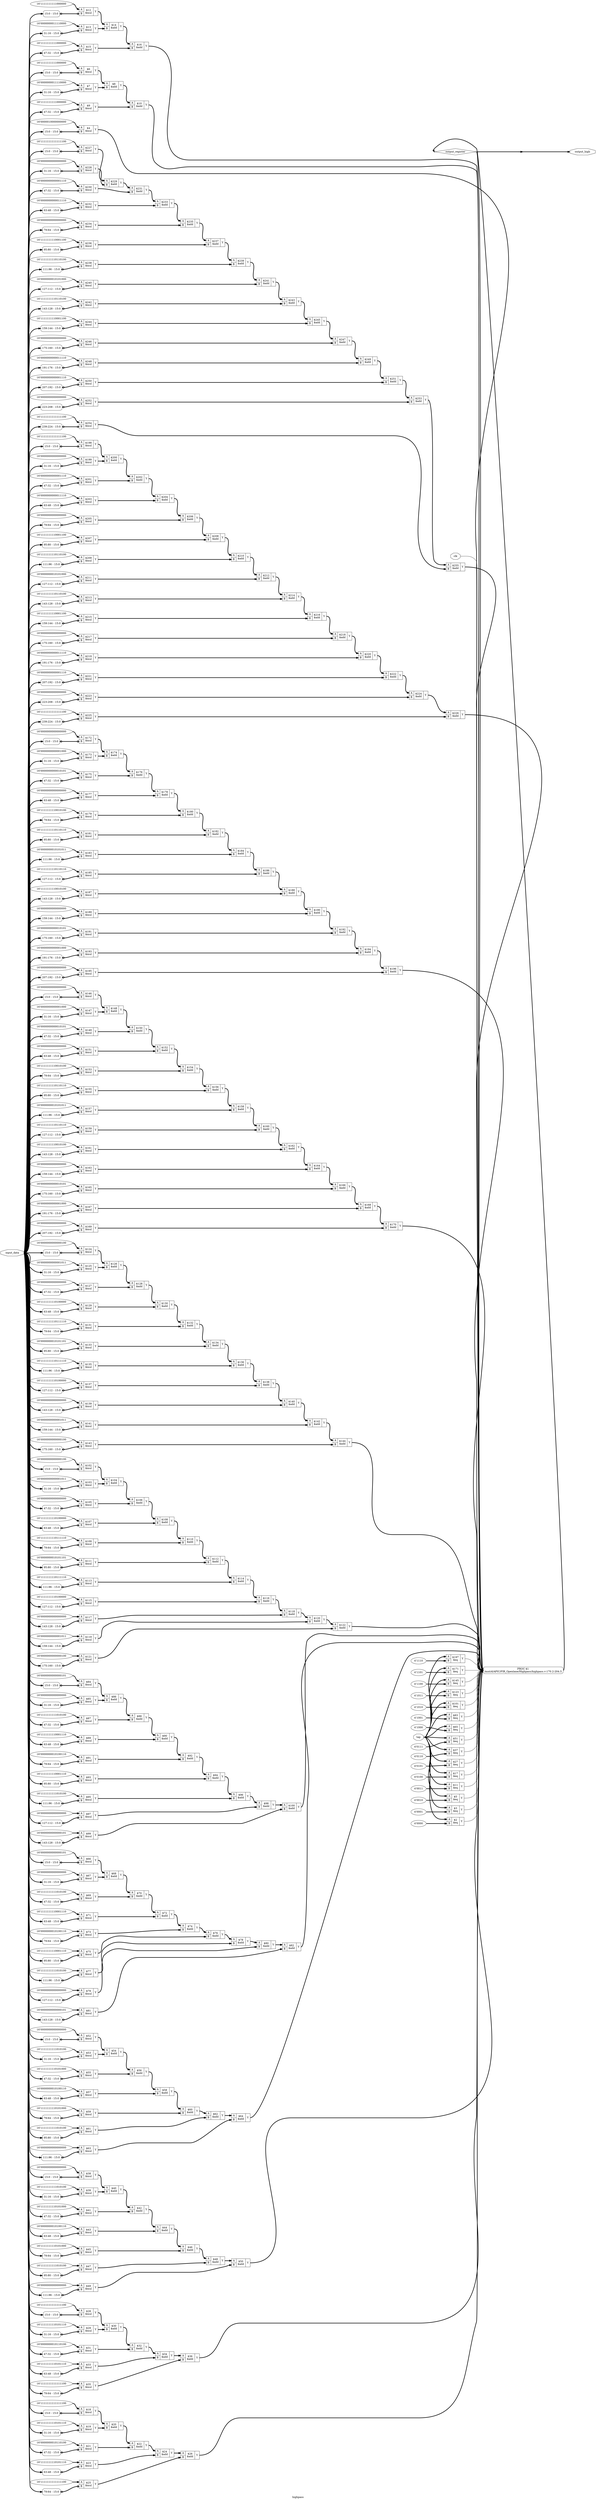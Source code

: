 digraph "highpass" {
label="highpass";
rankdir="LR";
remincross=true;
n256 [ shape=diamond, label="output_register", color="black", fontcolor="black" ];
n257 [ shape=octagon, label="output_high", color="black", fontcolor="black" ];
n258 [ shape=octagon, label="input_data", color="black", fontcolor="black" ];
n259 [ shape=octagon, label="tap", color="black", fontcolor="black" ];
n260 [ shape=octagon, label="clk", color="black", fontcolor="black" ];
c264 [ shape=record, label="{{<p261> A|<p262> B}|$255\n$add|{<p263> Y}}",  ];
v1 [ label="16'1111111111111100" ];
c265 [ shape=record, label="{{<p261> A|<p262> B}|$254\n$mul|{<p263> Y}}",  ];
x0 [ shape=record, style=rounded, label="<s0> 239:224 - 15:0 ", color="black", fontcolor="black" ];
x0:e -> c265:p262:w [arrowhead=odiamond, arrowtail=odiamond, dir=both, color="black", fontcolor="black", style="setlinewidth(3)", label=""];
c266 [ shape=record, label="{{<p261> A|<p262> B}|$253\n$add|{<p263> Y}}",  ];
v3 [ label="16'0000000000000000" ];
c267 [ shape=record, label="{{<p261> A|<p262> B}|$252\n$mul|{<p263> Y}}",  ];
x2 [ shape=record, style=rounded, label="<s0> 223:208 - 15:0 ", color="black", fontcolor="black" ];
x2:e -> c267:p262:w [arrowhead=odiamond, arrowtail=odiamond, dir=both, color="black", fontcolor="black", style="setlinewidth(3)", label=""];
c268 [ shape=record, label="{{<p261> A|<p262> B}|$251\n$add|{<p263> Y}}",  ];
v5 [ label="16'0000000000001110" ];
c269 [ shape=record, label="{{<p261> A|<p262> B}|$250\n$mul|{<p263> Y}}",  ];
x4 [ shape=record, style=rounded, label="<s0> 207:192 - 15:0 ", color="black", fontcolor="black" ];
x4:e -> c269:p262:w [arrowhead=odiamond, arrowtail=odiamond, dir=both, color="black", fontcolor="black", style="setlinewidth(3)", label=""];
c270 [ shape=record, label="{{<p261> A|<p262> B}|$249\n$add|{<p263> Y}}",  ];
v7 [ label="16'0000000000011110" ];
c271 [ shape=record, label="{{<p261> A|<p262> B}|$248\n$mul|{<p263> Y}}",  ];
x6 [ shape=record, style=rounded, label="<s0> 191:176 - 15:0 ", color="black", fontcolor="black" ];
x6:e -> c271:p262:w [arrowhead=odiamond, arrowtail=odiamond, dir=both, color="black", fontcolor="black", style="setlinewidth(3)", label=""];
c272 [ shape=record, label="{{<p261> A|<p262> B}|$247\n$add|{<p263> Y}}",  ];
v9 [ label="16'0000000000000000" ];
c273 [ shape=record, label="{{<p261> A|<p262> B}|$246\n$mul|{<p263> Y}}",  ];
x8 [ shape=record, style=rounded, label="<s0> 175:160 - 15:0 ", color="black", fontcolor="black" ];
x8:e -> c273:p262:w [arrowhead=odiamond, arrowtail=odiamond, dir=both, color="black", fontcolor="black", style="setlinewidth(3)", label=""];
c274 [ shape=record, label="{{<p261> A|<p262> B}|$245\n$add|{<p263> Y}}",  ];
v11 [ label="16'1111111110001100" ];
c275 [ shape=record, label="{{<p261> A|<p262> B}|$244\n$mul|{<p263> Y}}",  ];
x10 [ shape=record, style=rounded, label="<s0> 159:144 - 15:0 ", color="black", fontcolor="black" ];
x10:e -> c275:p262:w [arrowhead=odiamond, arrowtail=odiamond, dir=both, color="black", fontcolor="black", style="setlinewidth(3)", label=""];
c276 [ shape=record, label="{{<p261> A|<p262> B}|$243\n$add|{<p263> Y}}",  ];
v13 [ label="16'1111111110110100" ];
c277 [ shape=record, label="{{<p261> A|<p262> B}|$242\n$mul|{<p263> Y}}",  ];
x12 [ shape=record, style=rounded, label="<s0> 143:128 - 15:0 ", color="black", fontcolor="black" ];
x12:e -> c277:p262:w [arrowhead=odiamond, arrowtail=odiamond, dir=both, color="black", fontcolor="black", style="setlinewidth(3)", label=""];
c278 [ shape=record, label="{{<p261> A|<p262> B}|$241\n$add|{<p263> Y}}",  ];
v15 [ label="16'0000000010101000" ];
c279 [ shape=record, label="{{<p261> A|<p262> B}|$240\n$mul|{<p263> Y}}",  ];
x14 [ shape=record, style=rounded, label="<s0> 127:112 - 15:0 ", color="black", fontcolor="black" ];
x14:e -> c279:p262:w [arrowhead=odiamond, arrowtail=odiamond, dir=both, color="black", fontcolor="black", style="setlinewidth(3)", label=""];
c280 [ shape=record, label="{{<p261> A|<p262> B}|$239\n$add|{<p263> Y}}",  ];
v17 [ label="16'1111111110110100" ];
c281 [ shape=record, label="{{<p261> A|<p262> B}|$238\n$mul|{<p263> Y}}",  ];
x16 [ shape=record, style=rounded, label="<s0> 111:96 - 15:0 ", color="black", fontcolor="black" ];
x16:e -> c281:p262:w [arrowhead=odiamond, arrowtail=odiamond, dir=both, color="black", fontcolor="black", style="setlinewidth(3)", label=""];
c282 [ shape=record, label="{{<p261> A|<p262> B}|$237\n$add|{<p263> Y}}",  ];
v19 [ label="16'1111111110001100" ];
c283 [ shape=record, label="{{<p261> A|<p262> B}|$236\n$mul|{<p263> Y}}",  ];
x18 [ shape=record, style=rounded, label="<s0> 95:80 - 15:0 ", color="black", fontcolor="black" ];
x18:e -> c283:p262:w [arrowhead=odiamond, arrowtail=odiamond, dir=both, color="black", fontcolor="black", style="setlinewidth(3)", label=""];
c284 [ shape=record, label="{{<p261> A|<p262> B}|$235\n$add|{<p263> Y}}",  ];
v21 [ label="16'0000000000000000" ];
c285 [ shape=record, label="{{<p261> A|<p262> B}|$234\n$mul|{<p263> Y}}",  ];
x20 [ shape=record, style=rounded, label="<s0> 79:64 - 15:0 ", color="black", fontcolor="black" ];
x20:e -> c285:p262:w [arrowhead=odiamond, arrowtail=odiamond, dir=both, color="black", fontcolor="black", style="setlinewidth(3)", label=""];
c286 [ shape=record, label="{{<p261> A|<p262> B}|$233\n$add|{<p263> Y}}",  ];
v23 [ label="16'0000000000011110" ];
c287 [ shape=record, label="{{<p261> A|<p262> B}|$232\n$mul|{<p263> Y}}",  ];
x22 [ shape=record, style=rounded, label="<s0> 63:48 - 15:0 ", color="black", fontcolor="black" ];
x22:e -> c287:p262:w [arrowhead=odiamond, arrowtail=odiamond, dir=both, color="black", fontcolor="black", style="setlinewidth(3)", label=""];
c288 [ shape=record, label="{{<p261> A|<p262> B}|$231\n$add|{<p263> Y}}",  ];
v25 [ label="16'0000000000001110" ];
c289 [ shape=record, label="{{<p261> A|<p262> B}|$230\n$mul|{<p263> Y}}",  ];
x24 [ shape=record, style=rounded, label="<s0> 47:32 - 15:0 ", color="black", fontcolor="black" ];
x24:e -> c289:p262:w [arrowhead=odiamond, arrowtail=odiamond, dir=both, color="black", fontcolor="black", style="setlinewidth(3)", label=""];
c290 [ shape=record, label="{{<p261> A|<p262> B}|$229\n$add|{<p263> Y}}",  ];
v27 [ label="16'0000000000000000" ];
c291 [ shape=record, label="{{<p261> A|<p262> B}|$228\n$mul|{<p263> Y}}",  ];
x26 [ shape=record, style=rounded, label="<s0> 31:16 - 15:0 ", color="black", fontcolor="black" ];
x26:e -> c291:p262:w [arrowhead=odiamond, arrowtail=odiamond, dir=both, color="black", fontcolor="black", style="setlinewidth(3)", label=""];
v29 [ label="16'1111111111111100" ];
c292 [ shape=record, label="{{<p261> A|<p262> B}|$227\n$mul|{<p263> Y}}",  ];
x28 [ shape=record, style=rounded, label="<s0> 15:0 - 15:0 ", color="black", fontcolor="black" ];
x28:e -> c292:p262:w [arrowhead=odiamond, arrowtail=odiamond, dir=both, color="black", fontcolor="black", style="setlinewidth(3)", label=""];
c293 [ shape=record, label="{{<p261> A|<p262> B}|$226\n$add|{<p263> Y}}",  ];
v31 [ label="16'1111111111111100" ];
c294 [ shape=record, label="{{<p261> A|<p262> B}|$225\n$mul|{<p263> Y}}",  ];
x30 [ shape=record, style=rounded, label="<s0> 239:224 - 15:0 ", color="black", fontcolor="black" ];
x30:e -> c294:p262:w [arrowhead=odiamond, arrowtail=odiamond, dir=both, color="black", fontcolor="black", style="setlinewidth(3)", label=""];
c295 [ shape=record, label="{{<p261> A|<p262> B}|$224\n$add|{<p263> Y}}",  ];
v33 [ label="16'0000000000000000" ];
c296 [ shape=record, label="{{<p261> A|<p262> B}|$223\n$mul|{<p263> Y}}",  ];
x32 [ shape=record, style=rounded, label="<s0> 223:208 - 15:0 ", color="black", fontcolor="black" ];
x32:e -> c296:p262:w [arrowhead=odiamond, arrowtail=odiamond, dir=both, color="black", fontcolor="black", style="setlinewidth(3)", label=""];
c297 [ shape=record, label="{{<p261> A|<p262> B}|$222\n$add|{<p263> Y}}",  ];
v35 [ label="16'0000000000001110" ];
c298 [ shape=record, label="{{<p261> A|<p262> B}|$221\n$mul|{<p263> Y}}",  ];
x34 [ shape=record, style=rounded, label="<s0> 207:192 - 15:0 ", color="black", fontcolor="black" ];
x34:e -> c298:p262:w [arrowhead=odiamond, arrowtail=odiamond, dir=both, color="black", fontcolor="black", style="setlinewidth(3)", label=""];
c299 [ shape=record, label="{{<p261> A|<p262> B}|$220\n$add|{<p263> Y}}",  ];
v37 [ label="16'0000000000011110" ];
c300 [ shape=record, label="{{<p261> A|<p262> B}|$219\n$mul|{<p263> Y}}",  ];
x36 [ shape=record, style=rounded, label="<s0> 191:176 - 15:0 ", color="black", fontcolor="black" ];
x36:e -> c300:p262:w [arrowhead=odiamond, arrowtail=odiamond, dir=both, color="black", fontcolor="black", style="setlinewidth(3)", label=""];
c301 [ shape=record, label="{{<p261> A|<p262> B}|$218\n$add|{<p263> Y}}",  ];
v39 [ label="16'0000000000000000" ];
c302 [ shape=record, label="{{<p261> A|<p262> B}|$217\n$mul|{<p263> Y}}",  ];
x38 [ shape=record, style=rounded, label="<s0> 175:160 - 15:0 ", color="black", fontcolor="black" ];
x38:e -> c302:p262:w [arrowhead=odiamond, arrowtail=odiamond, dir=both, color="black", fontcolor="black", style="setlinewidth(3)", label=""];
c303 [ shape=record, label="{{<p261> A|<p262> B}|$216\n$add|{<p263> Y}}",  ];
v41 [ label="16'1111111110001100" ];
c304 [ shape=record, label="{{<p261> A|<p262> B}|$215\n$mul|{<p263> Y}}",  ];
x40 [ shape=record, style=rounded, label="<s0> 159:144 - 15:0 ", color="black", fontcolor="black" ];
x40:e -> c304:p262:w [arrowhead=odiamond, arrowtail=odiamond, dir=both, color="black", fontcolor="black", style="setlinewidth(3)", label=""];
c305 [ shape=record, label="{{<p261> A|<p262> B}|$214\n$add|{<p263> Y}}",  ];
v43 [ label="16'1111111110110100" ];
c306 [ shape=record, label="{{<p261> A|<p262> B}|$213\n$mul|{<p263> Y}}",  ];
x42 [ shape=record, style=rounded, label="<s0> 143:128 - 15:0 ", color="black", fontcolor="black" ];
x42:e -> c306:p262:w [arrowhead=odiamond, arrowtail=odiamond, dir=both, color="black", fontcolor="black", style="setlinewidth(3)", label=""];
c307 [ shape=record, label="{{<p261> A|<p262> B}|$212\n$add|{<p263> Y}}",  ];
v45 [ label="16'0000000010101000" ];
c308 [ shape=record, label="{{<p261> A|<p262> B}|$211\n$mul|{<p263> Y}}",  ];
x44 [ shape=record, style=rounded, label="<s0> 127:112 - 15:0 ", color="black", fontcolor="black" ];
x44:e -> c308:p262:w [arrowhead=odiamond, arrowtail=odiamond, dir=both, color="black", fontcolor="black", style="setlinewidth(3)", label=""];
c309 [ shape=record, label="{{<p261> A|<p262> B}|$210\n$add|{<p263> Y}}",  ];
v47 [ label="16'1111111110110100" ];
c310 [ shape=record, label="{{<p261> A|<p262> B}|$209\n$mul|{<p263> Y}}",  ];
x46 [ shape=record, style=rounded, label="<s0> 111:96 - 15:0 ", color="black", fontcolor="black" ];
x46:e -> c310:p262:w [arrowhead=odiamond, arrowtail=odiamond, dir=both, color="black", fontcolor="black", style="setlinewidth(3)", label=""];
c311 [ shape=record, label="{{<p261> A|<p262> B}|$208\n$add|{<p263> Y}}",  ];
v49 [ label="16'1111111110001100" ];
c312 [ shape=record, label="{{<p261> A|<p262> B}|$207\n$mul|{<p263> Y}}",  ];
x48 [ shape=record, style=rounded, label="<s0> 95:80 - 15:0 ", color="black", fontcolor="black" ];
x48:e -> c312:p262:w [arrowhead=odiamond, arrowtail=odiamond, dir=both, color="black", fontcolor="black", style="setlinewidth(3)", label=""];
c313 [ shape=record, label="{{<p261> A|<p262> B}|$206\n$add|{<p263> Y}}",  ];
v51 [ label="16'0000000000000000" ];
c314 [ shape=record, label="{{<p261> A|<p262> B}|$205\n$mul|{<p263> Y}}",  ];
x50 [ shape=record, style=rounded, label="<s0> 79:64 - 15:0 ", color="black", fontcolor="black" ];
x50:e -> c314:p262:w [arrowhead=odiamond, arrowtail=odiamond, dir=both, color="black", fontcolor="black", style="setlinewidth(3)", label=""];
c315 [ shape=record, label="{{<p261> A|<p262> B}|$204\n$add|{<p263> Y}}",  ];
v53 [ label="16'0000000000011110" ];
c316 [ shape=record, label="{{<p261> A|<p262> B}|$203\n$mul|{<p263> Y}}",  ];
x52 [ shape=record, style=rounded, label="<s0> 63:48 - 15:0 ", color="black", fontcolor="black" ];
x52:e -> c316:p262:w [arrowhead=odiamond, arrowtail=odiamond, dir=both, color="black", fontcolor="black", style="setlinewidth(3)", label=""];
c317 [ shape=record, label="{{<p261> A|<p262> B}|$202\n$add|{<p263> Y}}",  ];
v55 [ label="16'0000000000001110" ];
c318 [ shape=record, label="{{<p261> A|<p262> B}|$201\n$mul|{<p263> Y}}",  ];
x54 [ shape=record, style=rounded, label="<s0> 47:32 - 15:0 ", color="black", fontcolor="black" ];
x54:e -> c318:p262:w [arrowhead=odiamond, arrowtail=odiamond, dir=both, color="black", fontcolor="black", style="setlinewidth(3)", label=""];
c319 [ shape=record, label="{{<p261> A|<p262> B}|$200\n$add|{<p263> Y}}",  ];
v57 [ label="16'0000000000000000" ];
c320 [ shape=record, label="{{<p261> A|<p262> B}|$199\n$mul|{<p263> Y}}",  ];
x56 [ shape=record, style=rounded, label="<s0> 31:16 - 15:0 ", color="black", fontcolor="black" ];
x56:e -> c320:p262:w [arrowhead=odiamond, arrowtail=odiamond, dir=both, color="black", fontcolor="black", style="setlinewidth(3)", label=""];
v59 [ label="16'1111111111111100" ];
c321 [ shape=record, label="{{<p261> A|<p262> B}|$198\n$mul|{<p263> Y}}",  ];
x58 [ shape=record, style=rounded, label="<s0> 15:0 - 15:0 ", color="black", fontcolor="black" ];
x58:e -> c321:p262:w [arrowhead=odiamond, arrowtail=odiamond, dir=both, color="black", fontcolor="black", style="setlinewidth(3)", label=""];
v60 [ label="4'1110" ];
c322 [ shape=record, label="{{<p261> A|<p262> B}|$197\n$eq|{<p263> Y}}",  ];
c323 [ shape=record, label="{{<p261> A|<p262> B}|$196\n$add|{<p263> Y}}",  ];
v62 [ label="16'0000000000000000" ];
c324 [ shape=record, label="{{<p261> A|<p262> B}|$195\n$mul|{<p263> Y}}",  ];
x61 [ shape=record, style=rounded, label="<s0> 207:192 - 15:0 ", color="black", fontcolor="black" ];
x61:e -> c324:p262:w [arrowhead=odiamond, arrowtail=odiamond, dir=both, color="black", fontcolor="black", style="setlinewidth(3)", label=""];
c325 [ shape=record, label="{{<p261> A|<p262> B}|$194\n$add|{<p263> Y}}",  ];
v64 [ label="16'0000000000001000" ];
c326 [ shape=record, label="{{<p261> A|<p262> B}|$193\n$mul|{<p263> Y}}",  ];
x63 [ shape=record, style=rounded, label="<s0> 191:176 - 15:0 ", color="black", fontcolor="black" ];
x63:e -> c326:p262:w [arrowhead=odiamond, arrowtail=odiamond, dir=both, color="black", fontcolor="black", style="setlinewidth(3)", label=""];
c327 [ shape=record, label="{{<p261> A|<p262> B}|$192\n$add|{<p263> Y}}",  ];
v66 [ label="16'0000000000010101" ];
c328 [ shape=record, label="{{<p261> A|<p262> B}|$191\n$mul|{<p263> Y}}",  ];
x65 [ shape=record, style=rounded, label="<s0> 175:160 - 15:0 ", color="black", fontcolor="black" ];
x65:e -> c328:p262:w [arrowhead=odiamond, arrowtail=odiamond, dir=both, color="black", fontcolor="black", style="setlinewidth(3)", label=""];
c329 [ shape=record, label="{{<p261> A|<p262> B}|$190\n$add|{<p263> Y}}",  ];
v68 [ label="16'0000000000000000" ];
c330 [ shape=record, label="{{<p261> A|<p262> B}|$189\n$mul|{<p263> Y}}",  ];
x67 [ shape=record, style=rounded, label="<s0> 159:144 - 15:0 ", color="black", fontcolor="black" ];
x67:e -> c330:p262:w [arrowhead=odiamond, arrowtail=odiamond, dir=both, color="black", fontcolor="black", style="setlinewidth(3)", label=""];
c331 [ shape=record, label="{{<p261> A|<p262> B}|$188\n$add|{<p263> Y}}",  ];
v70 [ label="16'1111111110010100" ];
c332 [ shape=record, label="{{<p261> A|<p262> B}|$187\n$mul|{<p263> Y}}",  ];
x69 [ shape=record, style=rounded, label="<s0> 143:128 - 15:0 ", color="black", fontcolor="black" ];
x69:e -> c332:p262:w [arrowhead=odiamond, arrowtail=odiamond, dir=both, color="black", fontcolor="black", style="setlinewidth(3)", label=""];
c333 [ shape=record, label="{{<p261> A|<p262> B}|$186\n$add|{<p263> Y}}",  ];
v72 [ label="16'1111111110110110" ];
c334 [ shape=record, label="{{<p261> A|<p262> B}|$185\n$mul|{<p263> Y}}",  ];
x71 [ shape=record, style=rounded, label="<s0> 127:112 - 15:0 ", color="black", fontcolor="black" ];
x71:e -> c334:p262:w [arrowhead=odiamond, arrowtail=odiamond, dir=both, color="black", fontcolor="black", style="setlinewidth(3)", label=""];
c335 [ shape=record, label="{{<p261> A|<p262> B}|$184\n$add|{<p263> Y}}",  ];
v74 [ label="16'0000000010101011" ];
c336 [ shape=record, label="{{<p261> A|<p262> B}|$183\n$mul|{<p263> Y}}",  ];
x73 [ shape=record, style=rounded, label="<s0> 111:96 - 15:0 ", color="black", fontcolor="black" ];
x73:e -> c336:p262:w [arrowhead=odiamond, arrowtail=odiamond, dir=both, color="black", fontcolor="black", style="setlinewidth(3)", label=""];
c337 [ shape=record, label="{{<p261> A|<p262> B}|$182\n$add|{<p263> Y}}",  ];
v76 [ label="16'1111111110110110" ];
c338 [ shape=record, label="{{<p261> A|<p262> B}|$181\n$mul|{<p263> Y}}",  ];
x75 [ shape=record, style=rounded, label="<s0> 95:80 - 15:0 ", color="black", fontcolor="black" ];
x75:e -> c338:p262:w [arrowhead=odiamond, arrowtail=odiamond, dir=both, color="black", fontcolor="black", style="setlinewidth(3)", label=""];
c339 [ shape=record, label="{{<p261> A|<p262> B}|$180\n$add|{<p263> Y}}",  ];
v78 [ label="16'1111111110010100" ];
c340 [ shape=record, label="{{<p261> A|<p262> B}|$179\n$mul|{<p263> Y}}",  ];
x77 [ shape=record, style=rounded, label="<s0> 79:64 - 15:0 ", color="black", fontcolor="black" ];
x77:e -> c340:p262:w [arrowhead=odiamond, arrowtail=odiamond, dir=both, color="black", fontcolor="black", style="setlinewidth(3)", label=""];
c341 [ shape=record, label="{{<p261> A|<p262> B}|$178\n$add|{<p263> Y}}",  ];
v80 [ label="16'0000000000000000" ];
c342 [ shape=record, label="{{<p261> A|<p262> B}|$177\n$mul|{<p263> Y}}",  ];
x79 [ shape=record, style=rounded, label="<s0> 63:48 - 15:0 ", color="black", fontcolor="black" ];
x79:e -> c342:p262:w [arrowhead=odiamond, arrowtail=odiamond, dir=both, color="black", fontcolor="black", style="setlinewidth(3)", label=""];
c343 [ shape=record, label="{{<p261> A|<p262> B}|$176\n$add|{<p263> Y}}",  ];
v82 [ label="16'0000000000010101" ];
c344 [ shape=record, label="{{<p261> A|<p262> B}|$175\n$mul|{<p263> Y}}",  ];
x81 [ shape=record, style=rounded, label="<s0> 47:32 - 15:0 ", color="black", fontcolor="black" ];
x81:e -> c344:p262:w [arrowhead=odiamond, arrowtail=odiamond, dir=both, color="black", fontcolor="black", style="setlinewidth(3)", label=""];
c345 [ shape=record, label="{{<p261> A|<p262> B}|$174\n$add|{<p263> Y}}",  ];
v84 [ label="16'0000000000001000" ];
c346 [ shape=record, label="{{<p261> A|<p262> B}|$173\n$mul|{<p263> Y}}",  ];
x83 [ shape=record, style=rounded, label="<s0> 31:16 - 15:0 ", color="black", fontcolor="black" ];
x83:e -> c346:p262:w [arrowhead=odiamond, arrowtail=odiamond, dir=both, color="black", fontcolor="black", style="setlinewidth(3)", label=""];
v86 [ label="16'0000000000000000" ];
c347 [ shape=record, label="{{<p261> A|<p262> B}|$172\n$mul|{<p263> Y}}",  ];
x85 [ shape=record, style=rounded, label="<s0> 15:0 - 15:0 ", color="black", fontcolor="black" ];
x85:e -> c347:p262:w [arrowhead=odiamond, arrowtail=odiamond, dir=both, color="black", fontcolor="black", style="setlinewidth(3)", label=""];
v87 [ label="4'1101" ];
c348 [ shape=record, label="{{<p261> A|<p262> B}|$171\n$eq|{<p263> Y}}",  ];
c349 [ shape=record, label="{{<p261> A|<p262> B}|$170\n$add|{<p263> Y}}",  ];
v89 [ label="16'0000000000000000" ];
c350 [ shape=record, label="{{<p261> A|<p262> B}|$169\n$mul|{<p263> Y}}",  ];
x88 [ shape=record, style=rounded, label="<s0> 207:192 - 15:0 ", color="black", fontcolor="black" ];
x88:e -> c350:p262:w [arrowhead=odiamond, arrowtail=odiamond, dir=both, color="black", fontcolor="black", style="setlinewidth(3)", label=""];
c351 [ shape=record, label="{{<p261> A|<p262> B}|$168\n$add|{<p263> Y}}",  ];
v91 [ label="16'0000000000001000" ];
c352 [ shape=record, label="{{<p261> A|<p262> B}|$167\n$mul|{<p263> Y}}",  ];
x90 [ shape=record, style=rounded, label="<s0> 191:176 - 15:0 ", color="black", fontcolor="black" ];
x90:e -> c352:p262:w [arrowhead=odiamond, arrowtail=odiamond, dir=both, color="black", fontcolor="black", style="setlinewidth(3)", label=""];
c353 [ shape=record, label="{{<p261> A|<p262> B}|$166\n$add|{<p263> Y}}",  ];
v93 [ label="16'0000000000010101" ];
c354 [ shape=record, label="{{<p261> A|<p262> B}|$165\n$mul|{<p263> Y}}",  ];
x92 [ shape=record, style=rounded, label="<s0> 175:160 - 15:0 ", color="black", fontcolor="black" ];
x92:e -> c354:p262:w [arrowhead=odiamond, arrowtail=odiamond, dir=both, color="black", fontcolor="black", style="setlinewidth(3)", label=""];
c355 [ shape=record, label="{{<p261> A|<p262> B}|$164\n$add|{<p263> Y}}",  ];
v95 [ label="16'0000000000000000" ];
c356 [ shape=record, label="{{<p261> A|<p262> B}|$163\n$mul|{<p263> Y}}",  ];
x94 [ shape=record, style=rounded, label="<s0> 159:144 - 15:0 ", color="black", fontcolor="black" ];
x94:e -> c356:p262:w [arrowhead=odiamond, arrowtail=odiamond, dir=both, color="black", fontcolor="black", style="setlinewidth(3)", label=""];
c357 [ shape=record, label="{{<p261> A|<p262> B}|$162\n$add|{<p263> Y}}",  ];
v97 [ label="16'1111111110010100" ];
c358 [ shape=record, label="{{<p261> A|<p262> B}|$161\n$mul|{<p263> Y}}",  ];
x96 [ shape=record, style=rounded, label="<s0> 143:128 - 15:0 ", color="black", fontcolor="black" ];
x96:e -> c358:p262:w [arrowhead=odiamond, arrowtail=odiamond, dir=both, color="black", fontcolor="black", style="setlinewidth(3)", label=""];
c359 [ shape=record, label="{{<p261> A|<p262> B}|$160\n$add|{<p263> Y}}",  ];
v99 [ label="16'1111111110110110" ];
c360 [ shape=record, label="{{<p261> A|<p262> B}|$159\n$mul|{<p263> Y}}",  ];
x98 [ shape=record, style=rounded, label="<s0> 127:112 - 15:0 ", color="black", fontcolor="black" ];
x98:e -> c360:p262:w [arrowhead=odiamond, arrowtail=odiamond, dir=both, color="black", fontcolor="black", style="setlinewidth(3)", label=""];
c361 [ shape=record, label="{{<p261> A|<p262> B}|$158\n$add|{<p263> Y}}",  ];
v101 [ label="16'0000000010101011" ];
c362 [ shape=record, label="{{<p261> A|<p262> B}|$157\n$mul|{<p263> Y}}",  ];
x100 [ shape=record, style=rounded, label="<s0> 111:96 - 15:0 ", color="black", fontcolor="black" ];
x100:e -> c362:p262:w [arrowhead=odiamond, arrowtail=odiamond, dir=both, color="black", fontcolor="black", style="setlinewidth(3)", label=""];
c363 [ shape=record, label="{{<p261> A|<p262> B}|$156\n$add|{<p263> Y}}",  ];
v103 [ label="16'1111111110110110" ];
c364 [ shape=record, label="{{<p261> A|<p262> B}|$155\n$mul|{<p263> Y}}",  ];
x102 [ shape=record, style=rounded, label="<s0> 95:80 - 15:0 ", color="black", fontcolor="black" ];
x102:e -> c364:p262:w [arrowhead=odiamond, arrowtail=odiamond, dir=both, color="black", fontcolor="black", style="setlinewidth(3)", label=""];
c365 [ shape=record, label="{{<p261> A|<p262> B}|$154\n$add|{<p263> Y}}",  ];
v105 [ label="16'1111111110010100" ];
c366 [ shape=record, label="{{<p261> A|<p262> B}|$153\n$mul|{<p263> Y}}",  ];
x104 [ shape=record, style=rounded, label="<s0> 79:64 - 15:0 ", color="black", fontcolor="black" ];
x104:e -> c366:p262:w [arrowhead=odiamond, arrowtail=odiamond, dir=both, color="black", fontcolor="black", style="setlinewidth(3)", label=""];
c367 [ shape=record, label="{{<p261> A|<p262> B}|$152\n$add|{<p263> Y}}",  ];
v107 [ label="16'0000000000000000" ];
c368 [ shape=record, label="{{<p261> A|<p262> B}|$151\n$mul|{<p263> Y}}",  ];
x106 [ shape=record, style=rounded, label="<s0> 63:48 - 15:0 ", color="black", fontcolor="black" ];
x106:e -> c368:p262:w [arrowhead=odiamond, arrowtail=odiamond, dir=both, color="black", fontcolor="black", style="setlinewidth(3)", label=""];
c369 [ shape=record, label="{{<p261> A|<p262> B}|$150\n$add|{<p263> Y}}",  ];
v109 [ label="16'0000000000010101" ];
c370 [ shape=record, label="{{<p261> A|<p262> B}|$149\n$mul|{<p263> Y}}",  ];
x108 [ shape=record, style=rounded, label="<s0> 47:32 - 15:0 ", color="black", fontcolor="black" ];
x108:e -> c370:p262:w [arrowhead=odiamond, arrowtail=odiamond, dir=both, color="black", fontcolor="black", style="setlinewidth(3)", label=""];
c371 [ shape=record, label="{{<p261> A|<p262> B}|$148\n$add|{<p263> Y}}",  ];
v111 [ label="16'0000000000001000" ];
c372 [ shape=record, label="{{<p261> A|<p262> B}|$147\n$mul|{<p263> Y}}",  ];
x110 [ shape=record, style=rounded, label="<s0> 31:16 - 15:0 ", color="black", fontcolor="black" ];
x110:e -> c372:p262:w [arrowhead=odiamond, arrowtail=odiamond, dir=both, color="black", fontcolor="black", style="setlinewidth(3)", label=""];
v113 [ label="16'0000000000000000" ];
c373 [ shape=record, label="{{<p261> A|<p262> B}|$146\n$mul|{<p263> Y}}",  ];
x112 [ shape=record, style=rounded, label="<s0> 15:0 - 15:0 ", color="black", fontcolor="black" ];
x112:e -> c373:p262:w [arrowhead=odiamond, arrowtail=odiamond, dir=both, color="black", fontcolor="black", style="setlinewidth(3)", label=""];
v114 [ label="4'1100" ];
c374 [ shape=record, label="{{<p261> A|<p262> B}|$145\n$eq|{<p263> Y}}",  ];
c375 [ shape=record, label="{{<p261> A|<p262> B}|$144\n$add|{<p263> Y}}",  ];
v116 [ label="16'0000000000000100" ];
c376 [ shape=record, label="{{<p261> A|<p262> B}|$143\n$mul|{<p263> Y}}",  ];
x115 [ shape=record, style=rounded, label="<s0> 175:160 - 15:0 ", color="black", fontcolor="black" ];
x115:e -> c376:p262:w [arrowhead=odiamond, arrowtail=odiamond, dir=both, color="black", fontcolor="black", style="setlinewidth(3)", label=""];
c377 [ shape=record, label="{{<p261> A|<p262> B}|$142\n$add|{<p263> Y}}",  ];
v118 [ label="16'0000000000001011" ];
c378 [ shape=record, label="{{<p261> A|<p262> B}|$141\n$mul|{<p263> Y}}",  ];
x117 [ shape=record, style=rounded, label="<s0> 159:144 - 15:0 ", color="black", fontcolor="black" ];
x117:e -> c378:p262:w [arrowhead=odiamond, arrowtail=odiamond, dir=both, color="black", fontcolor="black", style="setlinewidth(3)", label=""];
c379 [ shape=record, label="{{<p261> A|<p262> B}|$140\n$add|{<p263> Y}}",  ];
v120 [ label="16'0000000000000000" ];
c380 [ shape=record, label="{{<p261> A|<p262> B}|$139\n$mul|{<p263> Y}}",  ];
x119 [ shape=record, style=rounded, label="<s0> 143:128 - 15:0 ", color="black", fontcolor="black" ];
x119:e -> c380:p262:w [arrowhead=odiamond, arrowtail=odiamond, dir=both, color="black", fontcolor="black", style="setlinewidth(3)", label=""];
c381 [ shape=record, label="{{<p261> A|<p262> B}|$138\n$add|{<p263> Y}}",  ];
v122 [ label="16'1111111110100000" ];
c382 [ shape=record, label="{{<p261> A|<p262> B}|$137\n$mul|{<p263> Y}}",  ];
x121 [ shape=record, style=rounded, label="<s0> 127:112 - 15:0 ", color="black", fontcolor="black" ];
x121:e -> c382:p262:w [arrowhead=odiamond, arrowtail=odiamond, dir=both, color="black", fontcolor="black", style="setlinewidth(3)", label=""];
c383 [ shape=record, label="{{<p261> A|<p262> B}|$136\n$add|{<p263> Y}}",  ];
v124 [ label="16'1111111110111110" ];
c384 [ shape=record, label="{{<p261> A|<p262> B}|$135\n$mul|{<p263> Y}}",  ];
x123 [ shape=record, style=rounded, label="<s0> 111:96 - 15:0 ", color="black", fontcolor="black" ];
x123:e -> c384:p262:w [arrowhead=odiamond, arrowtail=odiamond, dir=both, color="black", fontcolor="black", style="setlinewidth(3)", label=""];
c385 [ shape=record, label="{{<p261> A|<p262> B}|$134\n$add|{<p263> Y}}",  ];
v126 [ label="16'0000000010101101" ];
c386 [ shape=record, label="{{<p261> A|<p262> B}|$133\n$mul|{<p263> Y}}",  ];
x125 [ shape=record, style=rounded, label="<s0> 95:80 - 15:0 ", color="black", fontcolor="black" ];
x125:e -> c386:p262:w [arrowhead=odiamond, arrowtail=odiamond, dir=both, color="black", fontcolor="black", style="setlinewidth(3)", label=""];
c387 [ shape=record, label="{{<p261> A|<p262> B}|$132\n$add|{<p263> Y}}",  ];
v128 [ label="16'1111111110111110" ];
c388 [ shape=record, label="{{<p261> A|<p262> B}|$131\n$mul|{<p263> Y}}",  ];
x127 [ shape=record, style=rounded, label="<s0> 79:64 - 15:0 ", color="black", fontcolor="black" ];
x127:e -> c388:p262:w [arrowhead=odiamond, arrowtail=odiamond, dir=both, color="black", fontcolor="black", style="setlinewidth(3)", label=""];
c389 [ shape=record, label="{{<p261> A|<p262> B}|$130\n$add|{<p263> Y}}",  ];
v130 [ label="16'1111111110100000" ];
c390 [ shape=record, label="{{<p261> A|<p262> B}|$129\n$mul|{<p263> Y}}",  ];
x129 [ shape=record, style=rounded, label="<s0> 63:48 - 15:0 ", color="black", fontcolor="black" ];
x129:e -> c390:p262:w [arrowhead=odiamond, arrowtail=odiamond, dir=both, color="black", fontcolor="black", style="setlinewidth(3)", label=""];
c391 [ shape=record, label="{{<p261> A|<p262> B}|$128\n$add|{<p263> Y}}",  ];
v132 [ label="16'0000000000000000" ];
c392 [ shape=record, label="{{<p261> A|<p262> B}|$127\n$mul|{<p263> Y}}",  ];
x131 [ shape=record, style=rounded, label="<s0> 47:32 - 15:0 ", color="black", fontcolor="black" ];
x131:e -> c392:p262:w [arrowhead=odiamond, arrowtail=odiamond, dir=both, color="black", fontcolor="black", style="setlinewidth(3)", label=""];
c393 [ shape=record, label="{{<p261> A|<p262> B}|$126\n$add|{<p263> Y}}",  ];
v134 [ label="16'0000000000001011" ];
c394 [ shape=record, label="{{<p261> A|<p262> B}|$125\n$mul|{<p263> Y}}",  ];
x133 [ shape=record, style=rounded, label="<s0> 31:16 - 15:0 ", color="black", fontcolor="black" ];
x133:e -> c394:p262:w [arrowhead=odiamond, arrowtail=odiamond, dir=both, color="black", fontcolor="black", style="setlinewidth(3)", label=""];
v136 [ label="16'0000000000000100" ];
c395 [ shape=record, label="{{<p261> A|<p262> B}|$124\n$mul|{<p263> Y}}",  ];
x135 [ shape=record, style=rounded, label="<s0> 15:0 - 15:0 ", color="black", fontcolor="black" ];
x135:e -> c395:p262:w [arrowhead=odiamond, arrowtail=odiamond, dir=both, color="black", fontcolor="black", style="setlinewidth(3)", label=""];
v137 [ label="4'1011" ];
c396 [ shape=record, label="{{<p261> A|<p262> B}|$123\n$eq|{<p263> Y}}",  ];
c397 [ shape=record, label="{{<p261> A|<p262> B}|$122\n$add|{<p263> Y}}",  ];
v139 [ label="16'0000000000000100" ];
c398 [ shape=record, label="{{<p261> A|<p262> B}|$121\n$mul|{<p263> Y}}",  ];
x138 [ shape=record, style=rounded, label="<s0> 175:160 - 15:0 ", color="black", fontcolor="black" ];
x138:e -> c398:p262:w [arrowhead=odiamond, arrowtail=odiamond, dir=both, color="black", fontcolor="black", style="setlinewidth(3)", label=""];
c399 [ shape=record, label="{{<p261> A|<p262> B}|$120\n$add|{<p263> Y}}",  ];
v141 [ label="16'0000000000001011" ];
c400 [ shape=record, label="{{<p261> A|<p262> B}|$119\n$mul|{<p263> Y}}",  ];
x140 [ shape=record, style=rounded, label="<s0> 159:144 - 15:0 ", color="black", fontcolor="black" ];
x140:e -> c400:p262:w [arrowhead=odiamond, arrowtail=odiamond, dir=both, color="black", fontcolor="black", style="setlinewidth(3)", label=""];
c401 [ shape=record, label="{{<p261> A|<p262> B}|$118\n$add|{<p263> Y}}",  ];
v143 [ label="16'0000000000000000" ];
c402 [ shape=record, label="{{<p261> A|<p262> B}|$117\n$mul|{<p263> Y}}",  ];
x142 [ shape=record, style=rounded, label="<s0> 143:128 - 15:0 ", color="black", fontcolor="black" ];
x142:e -> c402:p262:w [arrowhead=odiamond, arrowtail=odiamond, dir=both, color="black", fontcolor="black", style="setlinewidth(3)", label=""];
c403 [ shape=record, label="{{<p261> A|<p262> B}|$116\n$add|{<p263> Y}}",  ];
v145 [ label="16'1111111110100000" ];
c404 [ shape=record, label="{{<p261> A|<p262> B}|$115\n$mul|{<p263> Y}}",  ];
x144 [ shape=record, style=rounded, label="<s0> 127:112 - 15:0 ", color="black", fontcolor="black" ];
x144:e -> c404:p262:w [arrowhead=odiamond, arrowtail=odiamond, dir=both, color="black", fontcolor="black", style="setlinewidth(3)", label=""];
c405 [ shape=record, label="{{<p261> A|<p262> B}|$114\n$add|{<p263> Y}}",  ];
v147 [ label="16'1111111110111110" ];
c406 [ shape=record, label="{{<p261> A|<p262> B}|$113\n$mul|{<p263> Y}}",  ];
x146 [ shape=record, style=rounded, label="<s0> 111:96 - 15:0 ", color="black", fontcolor="black" ];
x146:e -> c406:p262:w [arrowhead=odiamond, arrowtail=odiamond, dir=both, color="black", fontcolor="black", style="setlinewidth(3)", label=""];
c407 [ shape=record, label="{{<p261> A|<p262> B}|$112\n$add|{<p263> Y}}",  ];
v149 [ label="16'0000000010101101" ];
c408 [ shape=record, label="{{<p261> A|<p262> B}|$111\n$mul|{<p263> Y}}",  ];
x148 [ shape=record, style=rounded, label="<s0> 95:80 - 15:0 ", color="black", fontcolor="black" ];
x148:e -> c408:p262:w [arrowhead=odiamond, arrowtail=odiamond, dir=both, color="black", fontcolor="black", style="setlinewidth(3)", label=""];
c409 [ shape=record, label="{{<p261> A|<p262> B}|$110\n$add|{<p263> Y}}",  ];
v151 [ label="16'1111111110111110" ];
c410 [ shape=record, label="{{<p261> A|<p262> B}|$109\n$mul|{<p263> Y}}",  ];
x150 [ shape=record, style=rounded, label="<s0> 79:64 - 15:0 ", color="black", fontcolor="black" ];
x150:e -> c410:p262:w [arrowhead=odiamond, arrowtail=odiamond, dir=both, color="black", fontcolor="black", style="setlinewidth(3)", label=""];
c411 [ shape=record, label="{{<p261> A|<p262> B}|$108\n$add|{<p263> Y}}",  ];
v153 [ label="16'1111111110100000" ];
c412 [ shape=record, label="{{<p261> A|<p262> B}|$107\n$mul|{<p263> Y}}",  ];
x152 [ shape=record, style=rounded, label="<s0> 63:48 - 15:0 ", color="black", fontcolor="black" ];
x152:e -> c412:p262:w [arrowhead=odiamond, arrowtail=odiamond, dir=both, color="black", fontcolor="black", style="setlinewidth(3)", label=""];
c413 [ shape=record, label="{{<p261> A|<p262> B}|$106\n$add|{<p263> Y}}",  ];
v155 [ label="16'0000000000000000" ];
c414 [ shape=record, label="{{<p261> A|<p262> B}|$105\n$mul|{<p263> Y}}",  ];
x154 [ shape=record, style=rounded, label="<s0> 47:32 - 15:0 ", color="black", fontcolor="black" ];
x154:e -> c414:p262:w [arrowhead=odiamond, arrowtail=odiamond, dir=both, color="black", fontcolor="black", style="setlinewidth(3)", label=""];
c415 [ shape=record, label="{{<p261> A|<p262> B}|$104\n$add|{<p263> Y}}",  ];
v157 [ label="16'0000000000001011" ];
c416 [ shape=record, label="{{<p261> A|<p262> B}|$103\n$mul|{<p263> Y}}",  ];
x156 [ shape=record, style=rounded, label="<s0> 31:16 - 15:0 ", color="black", fontcolor="black" ];
x156:e -> c416:p262:w [arrowhead=odiamond, arrowtail=odiamond, dir=both, color="black", fontcolor="black", style="setlinewidth(3)", label=""];
v159 [ label="16'0000000000000100" ];
c417 [ shape=record, label="{{<p261> A|<p262> B}|$102\n$mul|{<p263> Y}}",  ];
x158 [ shape=record, style=rounded, label="<s0> 15:0 - 15:0 ", color="black", fontcolor="black" ];
x158:e -> c417:p262:w [arrowhead=odiamond, arrowtail=odiamond, dir=both, color="black", fontcolor="black", style="setlinewidth(3)", label=""];
v160 [ label="4'1010" ];
c418 [ shape=record, label="{{<p261> A|<p262> B}|$101\n$eq|{<p263> Y}}",  ];
c419 [ shape=record, label="{{<p261> A|<p262> B}|$100\n$add|{<p263> Y}}",  ];
v162 [ label="16'0000000000000101" ];
c420 [ shape=record, label="{{<p261> A|<p262> B}|$99\n$mul|{<p263> Y}}",  ];
x161 [ shape=record, style=rounded, label="<s0> 143:128 - 15:0 ", color="black", fontcolor="black" ];
x161:e -> c420:p262:w [arrowhead=odiamond, arrowtail=odiamond, dir=both, color="black", fontcolor="black", style="setlinewidth(3)", label=""];
c421 [ shape=record, label="{{<p261> A|<p262> B}|$98\n$add|{<p263> Y}}",  ];
v164 [ label="16'0000000000000000" ];
c422 [ shape=record, label="{{<p261> A|<p262> B}|$97\n$mul|{<p263> Y}}",  ];
x163 [ shape=record, style=rounded, label="<s0> 127:112 - 15:0 ", color="black", fontcolor="black" ];
x163:e -> c422:p262:w [arrowhead=odiamond, arrowtail=odiamond, dir=both, color="black", fontcolor="black", style="setlinewidth(3)", label=""];
c423 [ shape=record, label="{{<p261> A|<p262> B}|$96\n$add|{<p263> Y}}",  ];
v166 [ label="16'1111111111010100" ];
c424 [ shape=record, label="{{<p261> A|<p262> B}|$95\n$mul|{<p263> Y}}",  ];
x165 [ shape=record, style=rounded, label="<s0> 111:96 - 15:0 ", color="black", fontcolor="black" ];
x165:e -> c424:p262:w [arrowhead=odiamond, arrowtail=odiamond, dir=both, color="black", fontcolor="black", style="setlinewidth(3)", label=""];
c425 [ shape=record, label="{{<p261> A|<p262> B}|$94\n$add|{<p263> Y}}",  ];
v168 [ label="16'1111111110001110" ];
c426 [ shape=record, label="{{<p261> A|<p262> B}|$93\n$mul|{<p263> Y}}",  ];
x167 [ shape=record, style=rounded, label="<s0> 95:80 - 15:0 ", color="black", fontcolor="black" ];
x167:e -> c426:p262:w [arrowhead=odiamond, arrowtail=odiamond, dir=both, color="black", fontcolor="black", style="setlinewidth(3)", label=""];
c427 [ shape=record, label="{{<p261> A|<p262> B}|$92\n$add|{<p263> Y}}",  ];
v170 [ label="16'0000000010100110" ];
c428 [ shape=record, label="{{<p261> A|<p262> B}|$91\n$mul|{<p263> Y}}",  ];
x169 [ shape=record, style=rounded, label="<s0> 79:64 - 15:0 ", color="black", fontcolor="black" ];
x169:e -> c428:p262:w [arrowhead=odiamond, arrowtail=odiamond, dir=both, color="black", fontcolor="black", style="setlinewidth(3)", label=""];
c429 [ shape=record, label="{{<p261> A|<p262> B}|$90\n$add|{<p263> Y}}",  ];
v172 [ label="16'1111111110001110" ];
c430 [ shape=record, label="{{<p261> A|<p262> B}|$89\n$mul|{<p263> Y}}",  ];
x171 [ shape=record, style=rounded, label="<s0> 63:48 - 15:0 ", color="black", fontcolor="black" ];
x171:e -> c430:p262:w [arrowhead=odiamond, arrowtail=odiamond, dir=both, color="black", fontcolor="black", style="setlinewidth(3)", label=""];
c431 [ shape=record, label="{{<p261> A|<p262> B}|$88\n$add|{<p263> Y}}",  ];
v174 [ label="16'1111111111010100" ];
c432 [ shape=record, label="{{<p261> A|<p262> B}|$87\n$mul|{<p263> Y}}",  ];
x173 [ shape=record, style=rounded, label="<s0> 47:32 - 15:0 ", color="black", fontcolor="black" ];
x173:e -> c432:p262:w [arrowhead=odiamond, arrowtail=odiamond, dir=both, color="black", fontcolor="black", style="setlinewidth(3)", label=""];
c433 [ shape=record, label="{{<p261> A|<p262> B}|$86\n$add|{<p263> Y}}",  ];
v176 [ label="16'0000000000000000" ];
c434 [ shape=record, label="{{<p261> A|<p262> B}|$85\n$mul|{<p263> Y}}",  ];
x175 [ shape=record, style=rounded, label="<s0> 31:16 - 15:0 ", color="black", fontcolor="black" ];
x175:e -> c434:p262:w [arrowhead=odiamond, arrowtail=odiamond, dir=both, color="black", fontcolor="black", style="setlinewidth(3)", label=""];
v178 [ label="16'0000000000000101" ];
c435 [ shape=record, label="{{<p261> A|<p262> B}|$84\n$mul|{<p263> Y}}",  ];
x177 [ shape=record, style=rounded, label="<s0> 15:0 - 15:0 ", color="black", fontcolor="black" ];
x177:e -> c435:p262:w [arrowhead=odiamond, arrowtail=odiamond, dir=both, color="black", fontcolor="black", style="setlinewidth(3)", label=""];
v179 [ label="4'1001" ];
c436 [ shape=record, label="{{<p261> A|<p262> B}|$83\n$eq|{<p263> Y}}",  ];
c437 [ shape=record, label="{{<p261> A|<p262> B}|$82\n$add|{<p263> Y}}",  ];
v181 [ label="16'0000000000000101" ];
c438 [ shape=record, label="{{<p261> A|<p262> B}|$81\n$mul|{<p263> Y}}",  ];
x180 [ shape=record, style=rounded, label="<s0> 143:128 - 15:0 ", color="black", fontcolor="black" ];
x180:e -> c438:p262:w [arrowhead=odiamond, arrowtail=odiamond, dir=both, color="black", fontcolor="black", style="setlinewidth(3)", label=""];
c439 [ shape=record, label="{{<p261> A|<p262> B}|$80\n$add|{<p263> Y}}",  ];
v183 [ label="16'0000000000000000" ];
c440 [ shape=record, label="{{<p261> A|<p262> B}|$79\n$mul|{<p263> Y}}",  ];
x182 [ shape=record, style=rounded, label="<s0> 127:112 - 15:0 ", color="black", fontcolor="black" ];
x182:e -> c440:p262:w [arrowhead=odiamond, arrowtail=odiamond, dir=both, color="black", fontcolor="black", style="setlinewidth(3)", label=""];
c441 [ shape=record, label="{{<p261> A|<p262> B}|$78\n$add|{<p263> Y}}",  ];
v185 [ label="16'1111111111010100" ];
c442 [ shape=record, label="{{<p261> A|<p262> B}|$77\n$mul|{<p263> Y}}",  ];
x184 [ shape=record, style=rounded, label="<s0> 111:96 - 15:0 ", color="black", fontcolor="black" ];
x184:e -> c442:p262:w [arrowhead=odiamond, arrowtail=odiamond, dir=both, color="black", fontcolor="black", style="setlinewidth(3)", label=""];
c443 [ shape=record, label="{{<p261> A|<p262> B}|$76\n$add|{<p263> Y}}",  ];
v187 [ label="16'1111111110001110" ];
c444 [ shape=record, label="{{<p261> A|<p262> B}|$75\n$mul|{<p263> Y}}",  ];
x186 [ shape=record, style=rounded, label="<s0> 95:80 - 15:0 ", color="black", fontcolor="black" ];
x186:e -> c444:p262:w [arrowhead=odiamond, arrowtail=odiamond, dir=both, color="black", fontcolor="black", style="setlinewidth(3)", label=""];
c445 [ shape=record, label="{{<p261> A|<p262> B}|$74\n$add|{<p263> Y}}",  ];
v189 [ label="16'0000000010100110" ];
c446 [ shape=record, label="{{<p261> A|<p262> B}|$73\n$mul|{<p263> Y}}",  ];
x188 [ shape=record, style=rounded, label="<s0> 79:64 - 15:0 ", color="black", fontcolor="black" ];
x188:e -> c446:p262:w [arrowhead=odiamond, arrowtail=odiamond, dir=both, color="black", fontcolor="black", style="setlinewidth(3)", label=""];
c447 [ shape=record, label="{{<p261> A|<p262> B}|$72\n$add|{<p263> Y}}",  ];
v191 [ label="16'1111111110001110" ];
c448 [ shape=record, label="{{<p261> A|<p262> B}|$71\n$mul|{<p263> Y}}",  ];
x190 [ shape=record, style=rounded, label="<s0> 63:48 - 15:0 ", color="black", fontcolor="black" ];
x190:e -> c448:p262:w [arrowhead=odiamond, arrowtail=odiamond, dir=both, color="black", fontcolor="black", style="setlinewidth(3)", label=""];
c449 [ shape=record, label="{{<p261> A|<p262> B}|$70\n$add|{<p263> Y}}",  ];
v193 [ label="16'1111111111010100" ];
c450 [ shape=record, label="{{<p261> A|<p262> B}|$69\n$mul|{<p263> Y}}",  ];
x192 [ shape=record, style=rounded, label="<s0> 47:32 - 15:0 ", color="black", fontcolor="black" ];
x192:e -> c450:p262:w [arrowhead=odiamond, arrowtail=odiamond, dir=both, color="black", fontcolor="black", style="setlinewidth(3)", label=""];
c451 [ shape=record, label="{{<p261> A|<p262> B}|$68\n$add|{<p263> Y}}",  ];
v195 [ label="16'0000000000000000" ];
c452 [ shape=record, label="{{<p261> A|<p262> B}|$67\n$mul|{<p263> Y}}",  ];
x194 [ shape=record, style=rounded, label="<s0> 31:16 - 15:0 ", color="black", fontcolor="black" ];
x194:e -> c452:p262:w [arrowhead=odiamond, arrowtail=odiamond, dir=both, color="black", fontcolor="black", style="setlinewidth(3)", label=""];
v197 [ label="16'0000000000000101" ];
c453 [ shape=record, label="{{<p261> A|<p262> B}|$66\n$mul|{<p263> Y}}",  ];
x196 [ shape=record, style=rounded, label="<s0> 15:0 - 15:0 ", color="black", fontcolor="black" ];
x196:e -> c453:p262:w [arrowhead=odiamond, arrowtail=odiamond, dir=both, color="black", fontcolor="black", style="setlinewidth(3)", label=""];
v198 [ label="4'1000" ];
c454 [ shape=record, label="{{<p261> A|<p262> B}|$65\n$eq|{<p263> Y}}",  ];
c455 [ shape=record, label="{{<p261> A|<p262> B}|$64\n$add|{<p263> Y}}",  ];
v200 [ label="16'0000000000000000" ];
c456 [ shape=record, label="{{<p261> A|<p262> B}|$63\n$mul|{<p263> Y}}",  ];
x199 [ shape=record, style=rounded, label="<s0> 111:96 - 15:0 ", color="black", fontcolor="black" ];
x199:e -> c456:p262:w [arrowhead=odiamond, arrowtail=odiamond, dir=both, color="black", fontcolor="black", style="setlinewidth(3)", label=""];
c457 [ shape=record, label="{{<p261> A|<p262> B}|$62\n$add|{<p263> Y}}",  ];
v202 [ label="16'1111111111010100" ];
c458 [ shape=record, label="{{<p261> A|<p262> B}|$61\n$mul|{<p263> Y}}",  ];
x201 [ shape=record, style=rounded, label="<s0> 95:80 - 15:0 ", color="black", fontcolor="black" ];
x201:e -> c458:p262:w [arrowhead=odiamond, arrowtail=odiamond, dir=both, color="black", fontcolor="black", style="setlinewidth(3)", label=""];
c459 [ shape=record, label="{{<p261> A|<p262> B}|$60\n$add|{<p263> Y}}",  ];
v204 [ label="16'1111111110101000" ];
c460 [ shape=record, label="{{<p261> A|<p262> B}|$59\n$mul|{<p263> Y}}",  ];
x203 [ shape=record, style=rounded, label="<s0> 79:64 - 15:0 ", color="black", fontcolor="black" ];
x203:e -> c460:p262:w [arrowhead=odiamond, arrowtail=odiamond, dir=both, color="black", fontcolor="black", style="setlinewidth(3)", label=""];
c461 [ shape=record, label="{{<p261> A|<p262> B}|$58\n$add|{<p263> Y}}",  ];
v206 [ label="16'0000000010100110" ];
c462 [ shape=record, label="{{<p261> A|<p262> B}|$57\n$mul|{<p263> Y}}",  ];
x205 [ shape=record, style=rounded, label="<s0> 63:48 - 15:0 ", color="black", fontcolor="black" ];
x205:e -> c462:p262:w [arrowhead=odiamond, arrowtail=odiamond, dir=both, color="black", fontcolor="black", style="setlinewidth(3)", label=""];
c463 [ shape=record, label="{{<p261> A|<p262> B}|$56\n$add|{<p263> Y}}",  ];
v208 [ label="16'1111111110101000" ];
c464 [ shape=record, label="{{<p261> A|<p262> B}|$55\n$mul|{<p263> Y}}",  ];
x207 [ shape=record, style=rounded, label="<s0> 47:32 - 15:0 ", color="black", fontcolor="black" ];
x207:e -> c464:p262:w [arrowhead=odiamond, arrowtail=odiamond, dir=both, color="black", fontcolor="black", style="setlinewidth(3)", label=""];
c465 [ shape=record, label="{{<p261> A|<p262> B}|$54\n$add|{<p263> Y}}",  ];
v210 [ label="16'1111111111010100" ];
c466 [ shape=record, label="{{<p261> A|<p262> B}|$53\n$mul|{<p263> Y}}",  ];
x209 [ shape=record, style=rounded, label="<s0> 31:16 - 15:0 ", color="black", fontcolor="black" ];
x209:e -> c466:p262:w [arrowhead=odiamond, arrowtail=odiamond, dir=both, color="black", fontcolor="black", style="setlinewidth(3)", label=""];
v212 [ label="16'0000000000000000" ];
c467 [ shape=record, label="{{<p261> A|<p262> B}|$52\n$mul|{<p263> Y}}",  ];
x211 [ shape=record, style=rounded, label="<s0> 15:0 - 15:0 ", color="black", fontcolor="black" ];
x211:e -> c467:p262:w [arrowhead=odiamond, arrowtail=odiamond, dir=both, color="black", fontcolor="black", style="setlinewidth(3)", label=""];
v213 [ label="4'0111" ];
c468 [ shape=record, label="{{<p261> A|<p262> B}|$51\n$eq|{<p263> Y}}",  ];
c469 [ shape=record, label="{{<p261> A|<p262> B}|$50\n$add|{<p263> Y}}",  ];
v215 [ label="16'0000000000000000" ];
c470 [ shape=record, label="{{<p261> A|<p262> B}|$49\n$mul|{<p263> Y}}",  ];
x214 [ shape=record, style=rounded, label="<s0> 111:96 - 15:0 ", color="black", fontcolor="black" ];
x214:e -> c470:p262:w [arrowhead=odiamond, arrowtail=odiamond, dir=both, color="black", fontcolor="black", style="setlinewidth(3)", label=""];
c471 [ shape=record, label="{{<p261> A|<p262> B}|$48\n$add|{<p263> Y}}",  ];
v217 [ label="16'1111111111010100" ];
c472 [ shape=record, label="{{<p261> A|<p262> B}|$47\n$mul|{<p263> Y}}",  ];
x216 [ shape=record, style=rounded, label="<s0> 95:80 - 15:0 ", color="black", fontcolor="black" ];
x216:e -> c472:p262:w [arrowhead=odiamond, arrowtail=odiamond, dir=both, color="black", fontcolor="black", style="setlinewidth(3)", label=""];
c473 [ shape=record, label="{{<p261> A|<p262> B}|$46\n$add|{<p263> Y}}",  ];
v219 [ label="16'1111111110101000" ];
c474 [ shape=record, label="{{<p261> A|<p262> B}|$45\n$mul|{<p263> Y}}",  ];
x218 [ shape=record, style=rounded, label="<s0> 79:64 - 15:0 ", color="black", fontcolor="black" ];
x218:e -> c474:p262:w [arrowhead=odiamond, arrowtail=odiamond, dir=both, color="black", fontcolor="black", style="setlinewidth(3)", label=""];
c475 [ shape=record, label="{{<p261> A|<p262> B}|$44\n$add|{<p263> Y}}",  ];
v221 [ label="16'0000000010100110" ];
c476 [ shape=record, label="{{<p261> A|<p262> B}|$43\n$mul|{<p263> Y}}",  ];
x220 [ shape=record, style=rounded, label="<s0> 63:48 - 15:0 ", color="black", fontcolor="black" ];
x220:e -> c476:p262:w [arrowhead=odiamond, arrowtail=odiamond, dir=both, color="black", fontcolor="black", style="setlinewidth(3)", label=""];
c477 [ shape=record, label="{{<p261> A|<p262> B}|$42\n$add|{<p263> Y}}",  ];
v223 [ label="16'1111111110101000" ];
c478 [ shape=record, label="{{<p261> A|<p262> B}|$41\n$mul|{<p263> Y}}",  ];
x222 [ shape=record, style=rounded, label="<s0> 47:32 - 15:0 ", color="black", fontcolor="black" ];
x222:e -> c478:p262:w [arrowhead=odiamond, arrowtail=odiamond, dir=both, color="black", fontcolor="black", style="setlinewidth(3)", label=""];
c479 [ shape=record, label="{{<p261> A|<p262> B}|$40\n$add|{<p263> Y}}",  ];
v225 [ label="16'1111111111010100" ];
c480 [ shape=record, label="{{<p261> A|<p262> B}|$39\n$mul|{<p263> Y}}",  ];
x224 [ shape=record, style=rounded, label="<s0> 31:16 - 15:0 ", color="black", fontcolor="black" ];
x224:e -> c480:p262:w [arrowhead=odiamond, arrowtail=odiamond, dir=both, color="black", fontcolor="black", style="setlinewidth(3)", label=""];
v227 [ label="16'0000000000000000" ];
c481 [ shape=record, label="{{<p261> A|<p262> B}|$38\n$mul|{<p263> Y}}",  ];
x226 [ shape=record, style=rounded, label="<s0> 15:0 - 15:0 ", color="black", fontcolor="black" ];
x226:e -> c481:p262:w [arrowhead=odiamond, arrowtail=odiamond, dir=both, color="black", fontcolor="black", style="setlinewidth(3)", label=""];
v228 [ label="4'0110" ];
c482 [ shape=record, label="{{<p261> A|<p262> B}|$37\n$eq|{<p263> Y}}",  ];
c483 [ shape=record, label="{{<p261> A|<p262> B}|$36\n$add|{<p263> Y}}",  ];
v230 [ label="16'1111111111111100" ];
c484 [ shape=record, label="{{<p261> A|<p262> B}|$35\n$mul|{<p263> Y}}",  ];
x229 [ shape=record, style=rounded, label="<s0> 79:64 - 15:0 ", color="black", fontcolor="black" ];
x229:e -> c484:p262:w [arrowhead=odiamond, arrowtail=odiamond, dir=both, color="black", fontcolor="black", style="setlinewidth(3)", label=""];
c485 [ shape=record, label="{{<p261> A|<p262> B}|$34\n$add|{<p263> Y}}",  ];
v232 [ label="16'1111111110101110" ];
c486 [ shape=record, label="{{<p261> A|<p262> B}|$33\n$mul|{<p263> Y}}",  ];
x231 [ shape=record, style=rounded, label="<s0> 63:48 - 15:0 ", color="black", fontcolor="black" ];
x231:e -> c486:p262:w [arrowhead=odiamond, arrowtail=odiamond, dir=both, color="black", fontcolor="black", style="setlinewidth(3)", label=""];
c487 [ shape=record, label="{{<p261> A|<p262> B}|$32\n$add|{<p263> Y}}",  ];
v234 [ label="16'0000000010110100" ];
c488 [ shape=record, label="{{<p261> A|<p262> B}|$31\n$mul|{<p263> Y}}",  ];
x233 [ shape=record, style=rounded, label="<s0> 47:32 - 15:0 ", color="black", fontcolor="black" ];
x233:e -> c488:p262:w [arrowhead=odiamond, arrowtail=odiamond, dir=both, color="black", fontcolor="black", style="setlinewidth(3)", label=""];
c489 [ shape=record, label="{{<p261> A|<p262> B}|$30\n$add|{<p263> Y}}",  ];
v236 [ label="16'1111111110101110" ];
c490 [ shape=record, label="{{<p261> A|<p262> B}|$29\n$mul|{<p263> Y}}",  ];
x235 [ shape=record, style=rounded, label="<s0> 31:16 - 15:0 ", color="black", fontcolor="black" ];
x235:e -> c490:p262:w [arrowhead=odiamond, arrowtail=odiamond, dir=both, color="black", fontcolor="black", style="setlinewidth(3)", label=""];
v238 [ label="16'1111111111111100" ];
c491 [ shape=record, label="{{<p261> A|<p262> B}|$28\n$mul|{<p263> Y}}",  ];
x237 [ shape=record, style=rounded, label="<s0> 15:0 - 15:0 ", color="black", fontcolor="black" ];
x237:e -> c491:p262:w [arrowhead=odiamond, arrowtail=odiamond, dir=both, color="black", fontcolor="black", style="setlinewidth(3)", label=""];
v239 [ label="4'0101" ];
c492 [ shape=record, label="{{<p261> A|<p262> B}|$27\n$eq|{<p263> Y}}",  ];
c493 [ shape=record, label="{{<p261> A|<p262> B}|$26\n$add|{<p263> Y}}",  ];
v241 [ label="16'1111111111111100" ];
c494 [ shape=record, label="{{<p261> A|<p262> B}|$25\n$mul|{<p263> Y}}",  ];
x240 [ shape=record, style=rounded, label="<s0> 79:64 - 15:0 ", color="black", fontcolor="black" ];
x240:e -> c494:p262:w [arrowhead=odiamond, arrowtail=odiamond, dir=both, color="black", fontcolor="black", style="setlinewidth(3)", label=""];
c495 [ shape=record, label="{{<p261> A|<p262> B}|$24\n$add|{<p263> Y}}",  ];
v243 [ label="16'1111111110101110" ];
c496 [ shape=record, label="{{<p261> A|<p262> B}|$23\n$mul|{<p263> Y}}",  ];
x242 [ shape=record, style=rounded, label="<s0> 63:48 - 15:0 ", color="black", fontcolor="black" ];
x242:e -> c496:p262:w [arrowhead=odiamond, arrowtail=odiamond, dir=both, color="black", fontcolor="black", style="setlinewidth(3)", label=""];
c497 [ shape=record, label="{{<p261> A|<p262> B}|$22\n$add|{<p263> Y}}",  ];
v245 [ label="16'0000000010110100" ];
c498 [ shape=record, label="{{<p261> A|<p262> B}|$21\n$mul|{<p263> Y}}",  ];
x244 [ shape=record, style=rounded, label="<s0> 47:32 - 15:0 ", color="black", fontcolor="black" ];
x244:e -> c498:p262:w [arrowhead=odiamond, arrowtail=odiamond, dir=both, color="black", fontcolor="black", style="setlinewidth(3)", label=""];
c499 [ shape=record, label="{{<p261> A|<p262> B}|$20\n$add|{<p263> Y}}",  ];
v247 [ label="16'1111111110101110" ];
c500 [ shape=record, label="{{<p261> A|<p262> B}|$19\n$mul|{<p263> Y}}",  ];
x246 [ shape=record, style=rounded, label="<s0> 31:16 - 15:0 ", color="black", fontcolor="black" ];
x246:e -> c500:p262:w [arrowhead=odiamond, arrowtail=odiamond, dir=both, color="black", fontcolor="black", style="setlinewidth(3)", label=""];
v249 [ label="16'1111111111111100" ];
c501 [ shape=record, label="{{<p261> A|<p262> B}|$18\n$mul|{<p263> Y}}",  ];
x248 [ shape=record, style=rounded, label="<s0> 15:0 - 15:0 ", color="black", fontcolor="black" ];
x248:e -> c501:p262:w [arrowhead=odiamond, arrowtail=odiamond, dir=both, color="black", fontcolor="black", style="setlinewidth(3)", label=""];
v250 [ label="4'0100" ];
c502 [ shape=record, label="{{<p261> A|<p262> B}|$17\n$eq|{<p263> Y}}",  ];
c503 [ shape=record, label="{{<p261> A|<p262> B}|$16\n$add|{<p263> Y}}",  ];
v252 [ label="16'1111111111000000" ];
c504 [ shape=record, label="{{<p261> A|<p262> B}|$15\n$mul|{<p263> Y}}",  ];
x251 [ shape=record, style=rounded, label="<s0> 47:32 - 15:0 ", color="black", fontcolor="black" ];
x251:e -> c504:p262:w [arrowhead=odiamond, arrowtail=odiamond, dir=both, color="black", fontcolor="black", style="setlinewidth(3)", label=""];
c505 [ shape=record, label="{{<p261> A|<p262> B}|$14\n$add|{<p263> Y}}",  ];
v254 [ label="16'0000000011110000" ];
c506 [ shape=record, label="{{<p261> A|<p262> B}|$13\n$mul|{<p263> Y}}",  ];
x253 [ shape=record, style=rounded, label="<s0> 31:16 - 15:0 ", color="black", fontcolor="black" ];
x253:e -> c506:p262:w [arrowhead=odiamond, arrowtail=odiamond, dir=both, color="black", fontcolor="black", style="setlinewidth(3)", label=""];
v256 [ label="16'1111111111000000" ];
c507 [ shape=record, label="{{<p261> A|<p262> B}|$12\n$mul|{<p263> Y}}",  ];
x255 [ shape=record, style=rounded, label="<s0> 15:0 - 15:0 ", color="black", fontcolor="black" ];
x255:e -> c507:p262:w [arrowhead=odiamond, arrowtail=odiamond, dir=both, color="black", fontcolor="black", style="setlinewidth(3)", label=""];
v257 [ label="4'0011" ];
c508 [ shape=record, label="{{<p261> A|<p262> B}|$11\n$eq|{<p263> Y}}",  ];
c509 [ shape=record, label="{{<p261> A|<p262> B}|$10\n$add|{<p263> Y}}",  ];
v259 [ label="16'1111111111000000" ];
c510 [ shape=record, label="{{<p261> A|<p262> B}|$9\n$mul|{<p263> Y}}",  ];
x258 [ shape=record, style=rounded, label="<s0> 47:32 - 15:0 ", color="black", fontcolor="black" ];
x258:e -> c510:p262:w [arrowhead=odiamond, arrowtail=odiamond, dir=both, color="black", fontcolor="black", style="setlinewidth(3)", label=""];
c511 [ shape=record, label="{{<p261> A|<p262> B}|$8\n$add|{<p263> Y}}",  ];
v261 [ label="16'0000000011110000" ];
c512 [ shape=record, label="{{<p261> A|<p262> B}|$7\n$mul|{<p263> Y}}",  ];
x260 [ shape=record, style=rounded, label="<s0> 31:16 - 15:0 ", color="black", fontcolor="black" ];
x260:e -> c512:p262:w [arrowhead=odiamond, arrowtail=odiamond, dir=both, color="black", fontcolor="black", style="setlinewidth(3)", label=""];
v263 [ label="16'1111111111000000" ];
c513 [ shape=record, label="{{<p261> A|<p262> B}|$6\n$mul|{<p263> Y}}",  ];
x262 [ shape=record, style=rounded, label="<s0> 15:0 - 15:0 ", color="black", fontcolor="black" ];
x262:e -> c513:p262:w [arrowhead=odiamond, arrowtail=odiamond, dir=both, color="black", fontcolor="black", style="setlinewidth(3)", label=""];
v264 [ label="4'0010" ];
c514 [ shape=record, label="{{<p261> A|<p262> B}|$5\n$eq|{<p263> Y}}",  ];
v266 [ label="16'0000010000000000" ];
c515 [ shape=record, label="{{<p261> A|<p262> B}|$4\n$mul|{<p263> Y}}",  ];
x265 [ shape=record, style=rounded, label="<s0> 15:0 - 15:0 ", color="black", fontcolor="black" ];
x265:e -> c515:p262:w [arrowhead=odiamond, arrowtail=odiamond, dir=both, color="black", fontcolor="black", style="setlinewidth(3)", label=""];
v267 [ label="4'0001" ];
c516 [ shape=record, label="{{<p261> A|<p262> B}|$3\n$eq|{<p263> Y}}",  ];
v268 [ label="4'0000" ];
c517 [ shape=record, label="{{<p261> A|<p262> B}|$2\n$eq|{<p263> Y}}",  ];
p269 [shape=box, style=rounded, label="PROC $1\n/mnt/d/APIC/FIR_Openlane/Highpass/highpass.v:170.2-204.5", ];
x270 [shape=point, ];
c264:p263:e -> p269:w [color="black", fontcolor="black", style="setlinewidth(3)", label=""];
c273:p263:e -> c272:p262:w [color="black", fontcolor="black", style="setlinewidth(3)", label=""];
c363:p263:e -> c361:p261:w [color="black", fontcolor="black", style="setlinewidth(3)", label=""];
c364:p263:e -> c363:p262:w [color="black", fontcolor="black", style="setlinewidth(3)", label=""];
c365:p263:e -> c363:p261:w [color="black", fontcolor="black", style="setlinewidth(3)", label=""];
c366:p263:e -> c365:p262:w [color="black", fontcolor="black", style="setlinewidth(3)", label=""];
c367:p263:e -> c365:p261:w [color="black", fontcolor="black", style="setlinewidth(3)", label=""];
c368:p263:e -> c367:p262:w [color="black", fontcolor="black", style="setlinewidth(3)", label=""];
c369:p263:e -> c367:p261:w [color="black", fontcolor="black", style="setlinewidth(3)", label=""];
c370:p263:e -> c369:p262:w [color="black", fontcolor="black", style="setlinewidth(3)", label=""];
c371:p263:e -> c369:p261:w [color="black", fontcolor="black", style="setlinewidth(3)", label=""];
c372:p263:e -> c371:p262:w [color="black", fontcolor="black", style="setlinewidth(3)", label=""];
c274:p263:e -> c272:p261:w [color="black", fontcolor="black", style="setlinewidth(3)", label=""];
c373:p263:e -> c371:p261:w [color="black", fontcolor="black", style="setlinewidth(3)", label=""];
c374:p263:e -> p269:w [color="black", fontcolor="black", label=""];
c375:p263:e -> p269:w [color="black", fontcolor="black", style="setlinewidth(3)", label=""];
c376:p263:e -> c375:p262:w [color="black", fontcolor="black", style="setlinewidth(3)", label=""];
c377:p263:e -> c375:p261:w [color="black", fontcolor="black", style="setlinewidth(3)", label=""];
c378:p263:e -> c377:p262:w [color="black", fontcolor="black", style="setlinewidth(3)", label=""];
c379:p263:e -> c377:p261:w [color="black", fontcolor="black", style="setlinewidth(3)", label=""];
c380:p263:e -> c379:p262:w [color="black", fontcolor="black", style="setlinewidth(3)", label=""];
c381:p263:e -> c379:p261:w [color="black", fontcolor="black", style="setlinewidth(3)", label=""];
c382:p263:e -> c381:p262:w [color="black", fontcolor="black", style="setlinewidth(3)", label=""];
c275:p263:e -> c274:p262:w [color="black", fontcolor="black", style="setlinewidth(3)", label=""];
c383:p263:e -> c381:p261:w [color="black", fontcolor="black", style="setlinewidth(3)", label=""];
c384:p263:e -> c383:p262:w [color="black", fontcolor="black", style="setlinewidth(3)", label=""];
c385:p263:e -> c383:p261:w [color="black", fontcolor="black", style="setlinewidth(3)", label=""];
c386:p263:e -> c385:p262:w [color="black", fontcolor="black", style="setlinewidth(3)", label=""];
c387:p263:e -> c385:p261:w [color="black", fontcolor="black", style="setlinewidth(3)", label=""];
c388:p263:e -> c387:p262:w [color="black", fontcolor="black", style="setlinewidth(3)", label=""];
c389:p263:e -> c387:p261:w [color="black", fontcolor="black", style="setlinewidth(3)", label=""];
c390:p263:e -> c389:p262:w [color="black", fontcolor="black", style="setlinewidth(3)", label=""];
c391:p263:e -> c389:p261:w [color="black", fontcolor="black", style="setlinewidth(3)", label=""];
c392:p263:e -> c391:p262:w [color="black", fontcolor="black", style="setlinewidth(3)", label=""];
c276:p263:e -> c274:p261:w [color="black", fontcolor="black", style="setlinewidth(3)", label=""];
c393:p263:e -> c391:p261:w [color="black", fontcolor="black", style="setlinewidth(3)", label=""];
c394:p263:e -> c393:p262:w [color="black", fontcolor="black", style="setlinewidth(3)", label=""];
c395:p263:e -> c393:p261:w [color="black", fontcolor="black", style="setlinewidth(3)", label=""];
c396:p263:e -> p269:w [color="black", fontcolor="black", label=""];
c397:p263:e -> p269:w [color="black", fontcolor="black", style="setlinewidth(3)", label=""];
c398:p263:e -> c397:p262:w [color="black", fontcolor="black", style="setlinewidth(3)", label=""];
c399:p263:e -> c397:p261:w [color="black", fontcolor="black", style="setlinewidth(3)", label=""];
c400:p263:e -> c399:p262:w [color="black", fontcolor="black", style="setlinewidth(3)", label=""];
c401:p263:e -> c399:p261:w [color="black", fontcolor="black", style="setlinewidth(3)", label=""];
c402:p263:e -> c401:p262:w [color="black", fontcolor="black", style="setlinewidth(3)", label=""];
c277:p263:e -> c276:p262:w [color="black", fontcolor="black", style="setlinewidth(3)", label=""];
c403:p263:e -> c401:p261:w [color="black", fontcolor="black", style="setlinewidth(3)", label=""];
c404:p263:e -> c403:p262:w [color="black", fontcolor="black", style="setlinewidth(3)", label=""];
c405:p263:e -> c403:p261:w [color="black", fontcolor="black", style="setlinewidth(3)", label=""];
c406:p263:e -> c405:p262:w [color="black", fontcolor="black", style="setlinewidth(3)", label=""];
c407:p263:e -> c405:p261:w [color="black", fontcolor="black", style="setlinewidth(3)", label=""];
c408:p263:e -> c407:p262:w [color="black", fontcolor="black", style="setlinewidth(3)", label=""];
c409:p263:e -> c407:p261:w [color="black", fontcolor="black", style="setlinewidth(3)", label=""];
c410:p263:e -> c409:p262:w [color="black", fontcolor="black", style="setlinewidth(3)", label=""];
c411:p263:e -> c409:p261:w [color="black", fontcolor="black", style="setlinewidth(3)", label=""];
c412:p263:e -> c411:p262:w [color="black", fontcolor="black", style="setlinewidth(3)", label=""];
c278:p263:e -> c276:p261:w [color="black", fontcolor="black", style="setlinewidth(3)", label=""];
c413:p263:e -> c411:p261:w [color="black", fontcolor="black", style="setlinewidth(3)", label=""];
c414:p263:e -> c413:p262:w [color="black", fontcolor="black", style="setlinewidth(3)", label=""];
c415:p263:e -> c413:p261:w [color="black", fontcolor="black", style="setlinewidth(3)", label=""];
c416:p263:e -> c415:p262:w [color="black", fontcolor="black", style="setlinewidth(3)", label=""];
c417:p263:e -> c415:p261:w [color="black", fontcolor="black", style="setlinewidth(3)", label=""];
c418:p263:e -> p269:w [color="black", fontcolor="black", label=""];
c419:p263:e -> p269:w [color="black", fontcolor="black", style="setlinewidth(3)", label=""];
c420:p263:e -> c419:p262:w [color="black", fontcolor="black", style="setlinewidth(3)", label=""];
c421:p263:e -> c419:p261:w [color="black", fontcolor="black", style="setlinewidth(3)", label=""];
c422:p263:e -> c421:p262:w [color="black", fontcolor="black", style="setlinewidth(3)", label=""];
c279:p263:e -> c278:p262:w [color="black", fontcolor="black", style="setlinewidth(3)", label=""];
c423:p263:e -> c421:p261:w [color="black", fontcolor="black", style="setlinewidth(3)", label=""];
c424:p263:e -> c423:p262:w [color="black", fontcolor="black", style="setlinewidth(3)", label=""];
c425:p263:e -> c423:p261:w [color="black", fontcolor="black", style="setlinewidth(3)", label=""];
c426:p263:e -> c425:p262:w [color="black", fontcolor="black", style="setlinewidth(3)", label=""];
c427:p263:e -> c425:p261:w [color="black", fontcolor="black", style="setlinewidth(3)", label=""];
c428:p263:e -> c427:p262:w [color="black", fontcolor="black", style="setlinewidth(3)", label=""];
c429:p263:e -> c427:p261:w [color="black", fontcolor="black", style="setlinewidth(3)", label=""];
c430:p263:e -> c429:p262:w [color="black", fontcolor="black", style="setlinewidth(3)", label=""];
c431:p263:e -> c429:p261:w [color="black", fontcolor="black", style="setlinewidth(3)", label=""];
c432:p263:e -> c431:p262:w [color="black", fontcolor="black", style="setlinewidth(3)", label=""];
c280:p263:e -> c278:p261:w [color="black", fontcolor="black", style="setlinewidth(3)", label=""];
c433:p263:e -> c431:p261:w [color="black", fontcolor="black", style="setlinewidth(3)", label=""];
c434:p263:e -> c433:p262:w [color="black", fontcolor="black", style="setlinewidth(3)", label=""];
c435:p263:e -> c433:p261:w [color="black", fontcolor="black", style="setlinewidth(3)", label=""];
c436:p263:e -> p269:w [color="black", fontcolor="black", label=""];
c437:p263:e -> p269:w [color="black", fontcolor="black", style="setlinewidth(3)", label=""];
c438:p263:e -> c437:p262:w [color="black", fontcolor="black", style="setlinewidth(3)", label=""];
c439:p263:e -> c437:p261:w [color="black", fontcolor="black", style="setlinewidth(3)", label=""];
c440:p263:e -> c439:p262:w [color="black", fontcolor="black", style="setlinewidth(3)", label=""];
c441:p263:e -> c439:p261:w [color="black", fontcolor="black", style="setlinewidth(3)", label=""];
c442:p263:e -> c441:p262:w [color="black", fontcolor="black", style="setlinewidth(3)", label=""];
c281:p263:e -> c280:p262:w [color="black", fontcolor="black", style="setlinewidth(3)", label=""];
c443:p263:e -> c441:p261:w [color="black", fontcolor="black", style="setlinewidth(3)", label=""];
c444:p263:e -> c443:p262:w [color="black", fontcolor="black", style="setlinewidth(3)", label=""];
c445:p263:e -> c443:p261:w [color="black", fontcolor="black", style="setlinewidth(3)", label=""];
c446:p263:e -> c445:p262:w [color="black", fontcolor="black", style="setlinewidth(3)", label=""];
c447:p263:e -> c445:p261:w [color="black", fontcolor="black", style="setlinewidth(3)", label=""];
c448:p263:e -> c447:p262:w [color="black", fontcolor="black", style="setlinewidth(3)", label=""];
c449:p263:e -> c447:p261:w [color="black", fontcolor="black", style="setlinewidth(3)", label=""];
c450:p263:e -> c449:p262:w [color="black", fontcolor="black", style="setlinewidth(3)", label=""];
c451:p263:e -> c449:p261:w [color="black", fontcolor="black", style="setlinewidth(3)", label=""];
c452:p263:e -> c451:p262:w [color="black", fontcolor="black", style="setlinewidth(3)", label=""];
c282:p263:e -> c280:p261:w [color="black", fontcolor="black", style="setlinewidth(3)", label=""];
c453:p263:e -> c451:p261:w [color="black", fontcolor="black", style="setlinewidth(3)", label=""];
c454:p263:e -> p269:w [color="black", fontcolor="black", label=""];
c455:p263:e -> p269:w [color="black", fontcolor="black", style="setlinewidth(3)", label=""];
c456:p263:e -> c455:p262:w [color="black", fontcolor="black", style="setlinewidth(3)", label=""];
c457:p263:e -> c455:p261:w [color="black", fontcolor="black", style="setlinewidth(3)", label=""];
c458:p263:e -> c457:p262:w [color="black", fontcolor="black", style="setlinewidth(3)", label=""];
c459:p263:e -> c457:p261:w [color="black", fontcolor="black", style="setlinewidth(3)", label=""];
c460:p263:e -> c459:p262:w [color="black", fontcolor="black", style="setlinewidth(3)", label=""];
c461:p263:e -> c459:p261:w [color="black", fontcolor="black", style="setlinewidth(3)", label=""];
c462:p263:e -> c461:p262:w [color="black", fontcolor="black", style="setlinewidth(3)", label=""];
c265:p263:e -> c264:p262:w [color="black", fontcolor="black", style="setlinewidth(3)", label=""];
c283:p263:e -> c282:p262:w [color="black", fontcolor="black", style="setlinewidth(3)", label=""];
c463:p263:e -> c461:p261:w [color="black", fontcolor="black", style="setlinewidth(3)", label=""];
c464:p263:e -> c463:p262:w [color="black", fontcolor="black", style="setlinewidth(3)", label=""];
c465:p263:e -> c463:p261:w [color="black", fontcolor="black", style="setlinewidth(3)", label=""];
c466:p263:e -> c465:p262:w [color="black", fontcolor="black", style="setlinewidth(3)", label=""];
c467:p263:e -> c465:p261:w [color="black", fontcolor="black", style="setlinewidth(3)", label=""];
c468:p263:e -> p269:w [color="black", fontcolor="black", label=""];
c469:p263:e -> p269:w [color="black", fontcolor="black", style="setlinewidth(3)", label=""];
c470:p263:e -> c469:p262:w [color="black", fontcolor="black", style="setlinewidth(3)", label=""];
c471:p263:e -> c469:p261:w [color="black", fontcolor="black", style="setlinewidth(3)", label=""];
c472:p263:e -> c471:p262:w [color="black", fontcolor="black", style="setlinewidth(3)", label=""];
c284:p263:e -> c282:p261:w [color="black", fontcolor="black", style="setlinewidth(3)", label=""];
c473:p263:e -> c471:p261:w [color="black", fontcolor="black", style="setlinewidth(3)", label=""];
c474:p263:e -> c473:p262:w [color="black", fontcolor="black", style="setlinewidth(3)", label=""];
c475:p263:e -> c473:p261:w [color="black", fontcolor="black", style="setlinewidth(3)", label=""];
c476:p263:e -> c475:p262:w [color="black", fontcolor="black", style="setlinewidth(3)", label=""];
c477:p263:e -> c475:p261:w [color="black", fontcolor="black", style="setlinewidth(3)", label=""];
c478:p263:e -> c477:p262:w [color="black", fontcolor="black", style="setlinewidth(3)", label=""];
c479:p263:e -> c477:p261:w [color="black", fontcolor="black", style="setlinewidth(3)", label=""];
c480:p263:e -> c479:p262:w [color="black", fontcolor="black", style="setlinewidth(3)", label=""];
c481:p263:e -> c479:p261:w [color="black", fontcolor="black", style="setlinewidth(3)", label=""];
c482:p263:e -> p269:w [color="black", fontcolor="black", label=""];
c285:p263:e -> c284:p262:w [color="black", fontcolor="black", style="setlinewidth(3)", label=""];
c483:p263:e -> p269:w [color="black", fontcolor="black", style="setlinewidth(3)", label=""];
c484:p263:e -> c483:p262:w [color="black", fontcolor="black", style="setlinewidth(3)", label=""];
c485:p263:e -> c483:p261:w [color="black", fontcolor="black", style="setlinewidth(3)", label=""];
c486:p263:e -> c485:p262:w [color="black", fontcolor="black", style="setlinewidth(3)", label=""];
c487:p263:e -> c485:p261:w [color="black", fontcolor="black", style="setlinewidth(3)", label=""];
c488:p263:e -> c487:p262:w [color="black", fontcolor="black", style="setlinewidth(3)", label=""];
c489:p263:e -> c487:p261:w [color="black", fontcolor="black", style="setlinewidth(3)", label=""];
c490:p263:e -> c489:p262:w [color="black", fontcolor="black", style="setlinewidth(3)", label=""];
c491:p263:e -> c489:p261:w [color="black", fontcolor="black", style="setlinewidth(3)", label=""];
c492:p263:e -> p269:w [color="black", fontcolor="black", label=""];
c286:p263:e -> c284:p261:w [color="black", fontcolor="black", style="setlinewidth(3)", label=""];
c493:p263:e -> p269:w [color="black", fontcolor="black", style="setlinewidth(3)", label=""];
c494:p263:e -> c493:p262:w [color="black", fontcolor="black", style="setlinewidth(3)", label=""];
c495:p263:e -> c493:p261:w [color="black", fontcolor="black", style="setlinewidth(3)", label=""];
c496:p263:e -> c495:p262:w [color="black", fontcolor="black", style="setlinewidth(3)", label=""];
c497:p263:e -> c495:p261:w [color="black", fontcolor="black", style="setlinewidth(3)", label=""];
c498:p263:e -> c497:p262:w [color="black", fontcolor="black", style="setlinewidth(3)", label=""];
c499:p263:e -> c497:p261:w [color="black", fontcolor="black", style="setlinewidth(3)", label=""];
c500:p263:e -> c499:p262:w [color="black", fontcolor="black", style="setlinewidth(3)", label=""];
c501:p263:e -> c499:p261:w [color="black", fontcolor="black", style="setlinewidth(3)", label=""];
c502:p263:e -> p269:w [color="black", fontcolor="black", label=""];
c287:p263:e -> c286:p262:w [color="black", fontcolor="black", style="setlinewidth(3)", label=""];
c503:p263:e -> p269:w [color="black", fontcolor="black", style="setlinewidth(3)", label=""];
c504:p263:e -> c503:p262:w [color="black", fontcolor="black", style="setlinewidth(3)", label=""];
c505:p263:e -> c503:p261:w [color="black", fontcolor="black", style="setlinewidth(3)", label=""];
c506:p263:e -> c505:p262:w [color="black", fontcolor="black", style="setlinewidth(3)", label=""];
c507:p263:e -> c505:p261:w [color="black", fontcolor="black", style="setlinewidth(3)", label=""];
c508:p263:e -> p269:w [color="black", fontcolor="black", label=""];
c509:p263:e -> p269:w [color="black", fontcolor="black", style="setlinewidth(3)", label=""];
c510:p263:e -> c509:p262:w [color="black", fontcolor="black", style="setlinewidth(3)", label=""];
c511:p263:e -> c509:p261:w [color="black", fontcolor="black", style="setlinewidth(3)", label=""];
c512:p263:e -> c511:p262:w [color="black", fontcolor="black", style="setlinewidth(3)", label=""];
c288:p263:e -> c286:p261:w [color="black", fontcolor="black", style="setlinewidth(3)", label=""];
c513:p263:e -> c511:p261:w [color="black", fontcolor="black", style="setlinewidth(3)", label=""];
c514:p263:e -> p269:w [color="black", fontcolor="black", label=""];
c515:p263:e -> p269:w [color="black", fontcolor="black", style="setlinewidth(3)", label=""];
c516:p263:e -> p269:w [color="black", fontcolor="black", label=""];
c517:p263:e -> p269:w [color="black", fontcolor="black", label=""];
p269:e -> n256:w [color="black", fontcolor="black", style="setlinewidth(3)", label=""];
n256:e -> p269:w [color="black", fontcolor="black", style="setlinewidth(3)", label=""];
n256:e -> x270:w [color="black", fontcolor="black", style="setlinewidth(3)", label=""];
x270:e -> n257:w [color="black", fontcolor="black", style="setlinewidth(3)", label=""];
n258:e -> x0:s0:w [color="black", fontcolor="black", style="setlinewidth(3)", label=""];
n258:e -> x100:s0:w [color="black", fontcolor="black", style="setlinewidth(3)", label=""];
n258:e -> x102:s0:w [color="black", fontcolor="black", style="setlinewidth(3)", label=""];
n258:e -> x104:s0:w [color="black", fontcolor="black", style="setlinewidth(3)", label=""];
n258:e -> x106:s0:w [color="black", fontcolor="black", style="setlinewidth(3)", label=""];
n258:e -> x108:s0:w [color="black", fontcolor="black", style="setlinewidth(3)", label=""];
n258:e -> x10:s0:w [color="black", fontcolor="black", style="setlinewidth(3)", label=""];
n258:e -> x110:s0:w [color="black", fontcolor="black", style="setlinewidth(3)", label=""];
n258:e -> x112:s0:w [color="black", fontcolor="black", style="setlinewidth(3)", label=""];
n258:e -> x115:s0:w [color="black", fontcolor="black", style="setlinewidth(3)", label=""];
n258:e -> x117:s0:w [color="black", fontcolor="black", style="setlinewidth(3)", label=""];
n258:e -> x119:s0:w [color="black", fontcolor="black", style="setlinewidth(3)", label=""];
n258:e -> x121:s0:w [color="black", fontcolor="black", style="setlinewidth(3)", label=""];
n258:e -> x123:s0:w [color="black", fontcolor="black", style="setlinewidth(3)", label=""];
n258:e -> x125:s0:w [color="black", fontcolor="black", style="setlinewidth(3)", label=""];
n258:e -> x127:s0:w [color="black", fontcolor="black", style="setlinewidth(3)", label=""];
n258:e -> x129:s0:w [color="black", fontcolor="black", style="setlinewidth(3)", label=""];
n258:e -> x12:s0:w [color="black", fontcolor="black", style="setlinewidth(3)", label=""];
n258:e -> x131:s0:w [color="black", fontcolor="black", style="setlinewidth(3)", label=""];
n258:e -> x133:s0:w [color="black", fontcolor="black", style="setlinewidth(3)", label=""];
n258:e -> x135:s0:w [color="black", fontcolor="black", style="setlinewidth(3)", label=""];
n258:e -> x138:s0:w [color="black", fontcolor="black", style="setlinewidth(3)", label=""];
n258:e -> x140:s0:w [color="black", fontcolor="black", style="setlinewidth(3)", label=""];
n258:e -> x142:s0:w [color="black", fontcolor="black", style="setlinewidth(3)", label=""];
n258:e -> x144:s0:w [color="black", fontcolor="black", style="setlinewidth(3)", label=""];
n258:e -> x146:s0:w [color="black", fontcolor="black", style="setlinewidth(3)", label=""];
n258:e -> x148:s0:w [color="black", fontcolor="black", style="setlinewidth(3)", label=""];
n258:e -> x14:s0:w [color="black", fontcolor="black", style="setlinewidth(3)", label=""];
n258:e -> x150:s0:w [color="black", fontcolor="black", style="setlinewidth(3)", label=""];
n258:e -> x152:s0:w [color="black", fontcolor="black", style="setlinewidth(3)", label=""];
n258:e -> x154:s0:w [color="black", fontcolor="black", style="setlinewidth(3)", label=""];
n258:e -> x156:s0:w [color="black", fontcolor="black", style="setlinewidth(3)", label=""];
n258:e -> x158:s0:w [color="black", fontcolor="black", style="setlinewidth(3)", label=""];
n258:e -> x161:s0:w [color="black", fontcolor="black", style="setlinewidth(3)", label=""];
n258:e -> x163:s0:w [color="black", fontcolor="black", style="setlinewidth(3)", label=""];
n258:e -> x165:s0:w [color="black", fontcolor="black", style="setlinewidth(3)", label=""];
n258:e -> x167:s0:w [color="black", fontcolor="black", style="setlinewidth(3)", label=""];
n258:e -> x169:s0:w [color="black", fontcolor="black", style="setlinewidth(3)", label=""];
n258:e -> x16:s0:w [color="black", fontcolor="black", style="setlinewidth(3)", label=""];
n258:e -> x171:s0:w [color="black", fontcolor="black", style="setlinewidth(3)", label=""];
n258:e -> x173:s0:w [color="black", fontcolor="black", style="setlinewidth(3)", label=""];
n258:e -> x175:s0:w [color="black", fontcolor="black", style="setlinewidth(3)", label=""];
n258:e -> x177:s0:w [color="black", fontcolor="black", style="setlinewidth(3)", label=""];
n258:e -> x180:s0:w [color="black", fontcolor="black", style="setlinewidth(3)", label=""];
n258:e -> x182:s0:w [color="black", fontcolor="black", style="setlinewidth(3)", label=""];
n258:e -> x184:s0:w [color="black", fontcolor="black", style="setlinewidth(3)", label=""];
n258:e -> x186:s0:w [color="black", fontcolor="black", style="setlinewidth(3)", label=""];
n258:e -> x188:s0:w [color="black", fontcolor="black", style="setlinewidth(3)", label=""];
n258:e -> x18:s0:w [color="black", fontcolor="black", style="setlinewidth(3)", label=""];
n258:e -> x190:s0:w [color="black", fontcolor="black", style="setlinewidth(3)", label=""];
n258:e -> x192:s0:w [color="black", fontcolor="black", style="setlinewidth(3)", label=""];
n258:e -> x194:s0:w [color="black", fontcolor="black", style="setlinewidth(3)", label=""];
n258:e -> x196:s0:w [color="black", fontcolor="black", style="setlinewidth(3)", label=""];
n258:e -> x199:s0:w [color="black", fontcolor="black", style="setlinewidth(3)", label=""];
n258:e -> x201:s0:w [color="black", fontcolor="black", style="setlinewidth(3)", label=""];
n258:e -> x203:s0:w [color="black", fontcolor="black", style="setlinewidth(3)", label=""];
n258:e -> x205:s0:w [color="black", fontcolor="black", style="setlinewidth(3)", label=""];
n258:e -> x207:s0:w [color="black", fontcolor="black", style="setlinewidth(3)", label=""];
n258:e -> x209:s0:w [color="black", fontcolor="black", style="setlinewidth(3)", label=""];
n258:e -> x20:s0:w [color="black", fontcolor="black", style="setlinewidth(3)", label=""];
n258:e -> x211:s0:w [color="black", fontcolor="black", style="setlinewidth(3)", label=""];
n258:e -> x214:s0:w [color="black", fontcolor="black", style="setlinewidth(3)", label=""];
n258:e -> x216:s0:w [color="black", fontcolor="black", style="setlinewidth(3)", label=""];
n258:e -> x218:s0:w [color="black", fontcolor="black", style="setlinewidth(3)", label=""];
n258:e -> x220:s0:w [color="black", fontcolor="black", style="setlinewidth(3)", label=""];
n258:e -> x222:s0:w [color="black", fontcolor="black", style="setlinewidth(3)", label=""];
n258:e -> x224:s0:w [color="black", fontcolor="black", style="setlinewidth(3)", label=""];
n258:e -> x226:s0:w [color="black", fontcolor="black", style="setlinewidth(3)", label=""];
n258:e -> x229:s0:w [color="black", fontcolor="black", style="setlinewidth(3)", label=""];
n258:e -> x22:s0:w [color="black", fontcolor="black", style="setlinewidth(3)", label=""];
n258:e -> x231:s0:w [color="black", fontcolor="black", style="setlinewidth(3)", label=""];
n258:e -> x233:s0:w [color="black", fontcolor="black", style="setlinewidth(3)", label=""];
n258:e -> x235:s0:w [color="black", fontcolor="black", style="setlinewidth(3)", label=""];
n258:e -> x237:s0:w [color="black", fontcolor="black", style="setlinewidth(3)", label=""];
n258:e -> x240:s0:w [color="black", fontcolor="black", style="setlinewidth(3)", label=""];
n258:e -> x242:s0:w [color="black", fontcolor="black", style="setlinewidth(3)", label=""];
n258:e -> x244:s0:w [color="black", fontcolor="black", style="setlinewidth(3)", label=""];
n258:e -> x246:s0:w [color="black", fontcolor="black", style="setlinewidth(3)", label=""];
n258:e -> x248:s0:w [color="black", fontcolor="black", style="setlinewidth(3)", label=""];
n258:e -> x24:s0:w [color="black", fontcolor="black", style="setlinewidth(3)", label=""];
n258:e -> x251:s0:w [color="black", fontcolor="black", style="setlinewidth(3)", label=""];
n258:e -> x253:s0:w [color="black", fontcolor="black", style="setlinewidth(3)", label=""];
n258:e -> x255:s0:w [color="black", fontcolor="black", style="setlinewidth(3)", label=""];
n258:e -> x258:s0:w [color="black", fontcolor="black", style="setlinewidth(3)", label=""];
n258:e -> x260:s0:w [color="black", fontcolor="black", style="setlinewidth(3)", label=""];
n258:e -> x262:s0:w [color="black", fontcolor="black", style="setlinewidth(3)", label=""];
n258:e -> x265:s0:w [color="black", fontcolor="black", style="setlinewidth(3)", label=""];
n258:e -> x26:s0:w [color="black", fontcolor="black", style="setlinewidth(3)", label=""];
n258:e -> x28:s0:w [color="black", fontcolor="black", style="setlinewidth(3)", label=""];
n258:e -> x2:s0:w [color="black", fontcolor="black", style="setlinewidth(3)", label=""];
n258:e -> x30:s0:w [color="black", fontcolor="black", style="setlinewidth(3)", label=""];
n258:e -> x32:s0:w [color="black", fontcolor="black", style="setlinewidth(3)", label=""];
n258:e -> x34:s0:w [color="black", fontcolor="black", style="setlinewidth(3)", label=""];
n258:e -> x36:s0:w [color="black", fontcolor="black", style="setlinewidth(3)", label=""];
n258:e -> x38:s0:w [color="black", fontcolor="black", style="setlinewidth(3)", label=""];
n258:e -> x40:s0:w [color="black", fontcolor="black", style="setlinewidth(3)", label=""];
n258:e -> x42:s0:w [color="black", fontcolor="black", style="setlinewidth(3)", label=""];
n258:e -> x44:s0:w [color="black", fontcolor="black", style="setlinewidth(3)", label=""];
n258:e -> x46:s0:w [color="black", fontcolor="black", style="setlinewidth(3)", label=""];
n258:e -> x48:s0:w [color="black", fontcolor="black", style="setlinewidth(3)", label=""];
n258:e -> x4:s0:w [color="black", fontcolor="black", style="setlinewidth(3)", label=""];
n258:e -> x50:s0:w [color="black", fontcolor="black", style="setlinewidth(3)", label=""];
n258:e -> x52:s0:w [color="black", fontcolor="black", style="setlinewidth(3)", label=""];
n258:e -> x54:s0:w [color="black", fontcolor="black", style="setlinewidth(3)", label=""];
n258:e -> x56:s0:w [color="black", fontcolor="black", style="setlinewidth(3)", label=""];
n258:e -> x58:s0:w [color="black", fontcolor="black", style="setlinewidth(3)", label=""];
n258:e -> x61:s0:w [color="black", fontcolor="black", style="setlinewidth(3)", label=""];
n258:e -> x63:s0:w [color="black", fontcolor="black", style="setlinewidth(3)", label=""];
n258:e -> x65:s0:w [color="black", fontcolor="black", style="setlinewidth(3)", label=""];
n258:e -> x67:s0:w [color="black", fontcolor="black", style="setlinewidth(3)", label=""];
n258:e -> x69:s0:w [color="black", fontcolor="black", style="setlinewidth(3)", label=""];
n258:e -> x6:s0:w [color="black", fontcolor="black", style="setlinewidth(3)", label=""];
n258:e -> x71:s0:w [color="black", fontcolor="black", style="setlinewidth(3)", label=""];
n258:e -> x73:s0:w [color="black", fontcolor="black", style="setlinewidth(3)", label=""];
n258:e -> x75:s0:w [color="black", fontcolor="black", style="setlinewidth(3)", label=""];
n258:e -> x77:s0:w [color="black", fontcolor="black", style="setlinewidth(3)", label=""];
n258:e -> x79:s0:w [color="black", fontcolor="black", style="setlinewidth(3)", label=""];
n258:e -> x81:s0:w [color="black", fontcolor="black", style="setlinewidth(3)", label=""];
n258:e -> x83:s0:w [color="black", fontcolor="black", style="setlinewidth(3)", label=""];
n258:e -> x85:s0:w [color="black", fontcolor="black", style="setlinewidth(3)", label=""];
n258:e -> x88:s0:w [color="black", fontcolor="black", style="setlinewidth(3)", label=""];
n258:e -> x8:s0:w [color="black", fontcolor="black", style="setlinewidth(3)", label=""];
n258:e -> x90:s0:w [color="black", fontcolor="black", style="setlinewidth(3)", label=""];
n258:e -> x92:s0:w [color="black", fontcolor="black", style="setlinewidth(3)", label=""];
n258:e -> x94:s0:w [color="black", fontcolor="black", style="setlinewidth(3)", label=""];
n258:e -> x96:s0:w [color="black", fontcolor="black", style="setlinewidth(3)", label=""];
n258:e -> x98:s0:w [color="black", fontcolor="black", style="setlinewidth(3)", label=""];
n259:e -> c322:p261:w [color="black", fontcolor="black", style="setlinewidth(3)", label=""];
n259:e -> c348:p261:w [color="black", fontcolor="black", style="setlinewidth(3)", label=""];
n259:e -> c374:p261:w [color="black", fontcolor="black", style="setlinewidth(3)", label=""];
n259:e -> c396:p261:w [color="black", fontcolor="black", style="setlinewidth(3)", label=""];
n259:e -> c418:p261:w [color="black", fontcolor="black", style="setlinewidth(3)", label=""];
n259:e -> c436:p261:w [color="black", fontcolor="black", style="setlinewidth(3)", label=""];
n259:e -> c454:p261:w [color="black", fontcolor="black", style="setlinewidth(3)", label=""];
n259:e -> c468:p261:w [color="black", fontcolor="black", style="setlinewidth(3)", label=""];
n259:e -> c482:p261:w [color="black", fontcolor="black", style="setlinewidth(3)", label=""];
n259:e -> c492:p261:w [color="black", fontcolor="black", style="setlinewidth(3)", label=""];
n259:e -> c502:p261:w [color="black", fontcolor="black", style="setlinewidth(3)", label=""];
n259:e -> c508:p261:w [color="black", fontcolor="black", style="setlinewidth(3)", label=""];
n259:e -> c514:p261:w [color="black", fontcolor="black", style="setlinewidth(3)", label=""];
n259:e -> c516:p261:w [color="black", fontcolor="black", style="setlinewidth(3)", label=""];
n259:e -> c517:p261:w [color="black", fontcolor="black", style="setlinewidth(3)", label=""];
c289:p263:e -> c288:p262:w [color="black", fontcolor="black", style="setlinewidth(3)", label=""];
n260:e -> p269:w [color="black", fontcolor="black", label=""];
c290:p263:e -> c288:p261:w [color="black", fontcolor="black", style="setlinewidth(3)", label=""];
c291:p263:e -> c290:p262:w [color="black", fontcolor="black", style="setlinewidth(3)", label=""];
c292:p263:e -> c290:p261:w [color="black", fontcolor="black", style="setlinewidth(3)", label=""];
c266:p263:e -> c264:p261:w [color="black", fontcolor="black", style="setlinewidth(3)", label=""];
c293:p263:e -> p269:w [color="black", fontcolor="black", style="setlinewidth(3)", label=""];
c294:p263:e -> c293:p262:w [color="black", fontcolor="black", style="setlinewidth(3)", label=""];
c295:p263:e -> c293:p261:w [color="black", fontcolor="black", style="setlinewidth(3)", label=""];
c296:p263:e -> c295:p262:w [color="black", fontcolor="black", style="setlinewidth(3)", label=""];
c297:p263:e -> c295:p261:w [color="black", fontcolor="black", style="setlinewidth(3)", label=""];
c298:p263:e -> c297:p262:w [color="black", fontcolor="black", style="setlinewidth(3)", label=""];
c299:p263:e -> c297:p261:w [color="black", fontcolor="black", style="setlinewidth(3)", label=""];
c300:p263:e -> c299:p262:w [color="black", fontcolor="black", style="setlinewidth(3)", label=""];
c301:p263:e -> c299:p261:w [color="black", fontcolor="black", style="setlinewidth(3)", label=""];
c302:p263:e -> c301:p262:w [color="black", fontcolor="black", style="setlinewidth(3)", label=""];
c267:p263:e -> c266:p262:w [color="black", fontcolor="black", style="setlinewidth(3)", label=""];
c303:p263:e -> c301:p261:w [color="black", fontcolor="black", style="setlinewidth(3)", label=""];
c304:p263:e -> c303:p262:w [color="black", fontcolor="black", style="setlinewidth(3)", label=""];
c305:p263:e -> c303:p261:w [color="black", fontcolor="black", style="setlinewidth(3)", label=""];
c306:p263:e -> c305:p262:w [color="black", fontcolor="black", style="setlinewidth(3)", label=""];
c307:p263:e -> c305:p261:w [color="black", fontcolor="black", style="setlinewidth(3)", label=""];
c308:p263:e -> c307:p262:w [color="black", fontcolor="black", style="setlinewidth(3)", label=""];
c309:p263:e -> c307:p261:w [color="black", fontcolor="black", style="setlinewidth(3)", label=""];
c310:p263:e -> c309:p262:w [color="black", fontcolor="black", style="setlinewidth(3)", label=""];
c311:p263:e -> c309:p261:w [color="black", fontcolor="black", style="setlinewidth(3)", label=""];
c312:p263:e -> c311:p262:w [color="black", fontcolor="black", style="setlinewidth(3)", label=""];
c268:p263:e -> c266:p261:w [color="black", fontcolor="black", style="setlinewidth(3)", label=""];
c313:p263:e -> c311:p261:w [color="black", fontcolor="black", style="setlinewidth(3)", label=""];
c314:p263:e -> c313:p262:w [color="black", fontcolor="black", style="setlinewidth(3)", label=""];
c315:p263:e -> c313:p261:w [color="black", fontcolor="black", style="setlinewidth(3)", label=""];
c316:p263:e -> c315:p262:w [color="black", fontcolor="black", style="setlinewidth(3)", label=""];
c317:p263:e -> c315:p261:w [color="black", fontcolor="black", style="setlinewidth(3)", label=""];
c318:p263:e -> c317:p262:w [color="black", fontcolor="black", style="setlinewidth(3)", label=""];
c319:p263:e -> c317:p261:w [color="black", fontcolor="black", style="setlinewidth(3)", label=""];
c320:p263:e -> c319:p262:w [color="black", fontcolor="black", style="setlinewidth(3)", label=""];
c321:p263:e -> c319:p261:w [color="black", fontcolor="black", style="setlinewidth(3)", label=""];
c322:p263:e -> p269:w [color="black", fontcolor="black", label=""];
c269:p263:e -> c268:p262:w [color="black", fontcolor="black", style="setlinewidth(3)", label=""];
c323:p263:e -> p269:w [color="black", fontcolor="black", style="setlinewidth(3)", label=""];
c324:p263:e -> c323:p262:w [color="black", fontcolor="black", style="setlinewidth(3)", label=""];
c325:p263:e -> c323:p261:w [color="black", fontcolor="black", style="setlinewidth(3)", label=""];
c326:p263:e -> c325:p262:w [color="black", fontcolor="black", style="setlinewidth(3)", label=""];
c327:p263:e -> c325:p261:w [color="black", fontcolor="black", style="setlinewidth(3)", label=""];
c328:p263:e -> c327:p262:w [color="black", fontcolor="black", style="setlinewidth(3)", label=""];
c329:p263:e -> c327:p261:w [color="black", fontcolor="black", style="setlinewidth(3)", label=""];
c330:p263:e -> c329:p262:w [color="black", fontcolor="black", style="setlinewidth(3)", label=""];
c331:p263:e -> c329:p261:w [color="black", fontcolor="black", style="setlinewidth(3)", label=""];
c332:p263:e -> c331:p262:w [color="black", fontcolor="black", style="setlinewidth(3)", label=""];
c270:p263:e -> c268:p261:w [color="black", fontcolor="black", style="setlinewidth(3)", label=""];
c333:p263:e -> c331:p261:w [color="black", fontcolor="black", style="setlinewidth(3)", label=""];
c334:p263:e -> c333:p262:w [color="black", fontcolor="black", style="setlinewidth(3)", label=""];
c335:p263:e -> c333:p261:w [color="black", fontcolor="black", style="setlinewidth(3)", label=""];
c336:p263:e -> c335:p262:w [color="black", fontcolor="black", style="setlinewidth(3)", label=""];
c337:p263:e -> c335:p261:w [color="black", fontcolor="black", style="setlinewidth(3)", label=""];
c338:p263:e -> c337:p262:w [color="black", fontcolor="black", style="setlinewidth(3)", label=""];
c339:p263:e -> c337:p261:w [color="black", fontcolor="black", style="setlinewidth(3)", label=""];
c340:p263:e -> c339:p262:w [color="black", fontcolor="black", style="setlinewidth(3)", label=""];
c341:p263:e -> c339:p261:w [color="black", fontcolor="black", style="setlinewidth(3)", label=""];
c342:p263:e -> c341:p262:w [color="black", fontcolor="black", style="setlinewidth(3)", label=""];
c271:p263:e -> c270:p262:w [color="black", fontcolor="black", style="setlinewidth(3)", label=""];
c343:p263:e -> c341:p261:w [color="black", fontcolor="black", style="setlinewidth(3)", label=""];
c344:p263:e -> c343:p262:w [color="black", fontcolor="black", style="setlinewidth(3)", label=""];
c345:p263:e -> c343:p261:w [color="black", fontcolor="black", style="setlinewidth(3)", label=""];
c346:p263:e -> c345:p262:w [color="black", fontcolor="black", style="setlinewidth(3)", label=""];
c347:p263:e -> c345:p261:w [color="black", fontcolor="black", style="setlinewidth(3)", label=""];
c348:p263:e -> p269:w [color="black", fontcolor="black", label=""];
c349:p263:e -> p269:w [color="black", fontcolor="black", style="setlinewidth(3)", label=""];
c350:p263:e -> c349:p262:w [color="black", fontcolor="black", style="setlinewidth(3)", label=""];
c351:p263:e -> c349:p261:w [color="black", fontcolor="black", style="setlinewidth(3)", label=""];
c352:p263:e -> c351:p262:w [color="black", fontcolor="black", style="setlinewidth(3)", label=""];
c272:p263:e -> c270:p261:w [color="black", fontcolor="black", style="setlinewidth(3)", label=""];
c353:p263:e -> c351:p261:w [color="black", fontcolor="black", style="setlinewidth(3)", label=""];
c354:p263:e -> c353:p262:w [color="black", fontcolor="black", style="setlinewidth(3)", label=""];
c355:p263:e -> c353:p261:w [color="black", fontcolor="black", style="setlinewidth(3)", label=""];
c356:p263:e -> c355:p262:w [color="black", fontcolor="black", style="setlinewidth(3)", label=""];
c357:p263:e -> c355:p261:w [color="black", fontcolor="black", style="setlinewidth(3)", label=""];
c358:p263:e -> c357:p262:w [color="black", fontcolor="black", style="setlinewidth(3)", label=""];
c359:p263:e -> c357:p261:w [color="black", fontcolor="black", style="setlinewidth(3)", label=""];
c360:p263:e -> c359:p262:w [color="black", fontcolor="black", style="setlinewidth(3)", label=""];
c361:p263:e -> c359:p261:w [color="black", fontcolor="black", style="setlinewidth(3)", label=""];
c362:p263:e -> c361:p262:w [color="black", fontcolor="black", style="setlinewidth(3)", label=""];
v1:e -> c265:p261:w [color="black", fontcolor="black", style="setlinewidth(3)", label=""];
v101:e -> c362:p261:w [color="black", fontcolor="black", style="setlinewidth(3)", label=""];
v103:e -> c364:p261:w [color="black", fontcolor="black", style="setlinewidth(3)", label=""];
v105:e -> c366:p261:w [color="black", fontcolor="black", style="setlinewidth(3)", label=""];
v107:e -> c368:p261:w [color="black", fontcolor="black", style="setlinewidth(3)", label=""];
v109:e -> c370:p261:w [color="black", fontcolor="black", style="setlinewidth(3)", label=""];
v11:e -> c275:p261:w [color="black", fontcolor="black", style="setlinewidth(3)", label=""];
v111:e -> c372:p261:w [color="black", fontcolor="black", style="setlinewidth(3)", label=""];
v113:e -> c373:p261:w [color="black", fontcolor="black", style="setlinewidth(3)", label=""];
v114:e -> c374:p262:w [color="black", fontcolor="black", style="setlinewidth(3)", label=""];
v116:e -> c376:p261:w [color="black", fontcolor="black", style="setlinewidth(3)", label=""];
v118:e -> c378:p261:w [color="black", fontcolor="black", style="setlinewidth(3)", label=""];
v120:e -> c380:p261:w [color="black", fontcolor="black", style="setlinewidth(3)", label=""];
v122:e -> c382:p261:w [color="black", fontcolor="black", style="setlinewidth(3)", label=""];
v124:e -> c384:p261:w [color="black", fontcolor="black", style="setlinewidth(3)", label=""];
v126:e -> c386:p261:w [color="black", fontcolor="black", style="setlinewidth(3)", label=""];
v128:e -> c388:p261:w [color="black", fontcolor="black", style="setlinewidth(3)", label=""];
v13:e -> c277:p261:w [color="black", fontcolor="black", style="setlinewidth(3)", label=""];
v130:e -> c390:p261:w [color="black", fontcolor="black", style="setlinewidth(3)", label=""];
v132:e -> c392:p261:w [color="black", fontcolor="black", style="setlinewidth(3)", label=""];
v134:e -> c394:p261:w [color="black", fontcolor="black", style="setlinewidth(3)", label=""];
v136:e -> c395:p261:w [color="black", fontcolor="black", style="setlinewidth(3)", label=""];
v137:e -> c396:p262:w [color="black", fontcolor="black", style="setlinewidth(3)", label=""];
v139:e -> c398:p261:w [color="black", fontcolor="black", style="setlinewidth(3)", label=""];
v141:e -> c400:p261:w [color="black", fontcolor="black", style="setlinewidth(3)", label=""];
v143:e -> c402:p261:w [color="black", fontcolor="black", style="setlinewidth(3)", label=""];
v145:e -> c404:p261:w [color="black", fontcolor="black", style="setlinewidth(3)", label=""];
v147:e -> c406:p261:w [color="black", fontcolor="black", style="setlinewidth(3)", label=""];
v149:e -> c408:p261:w [color="black", fontcolor="black", style="setlinewidth(3)", label=""];
v15:e -> c279:p261:w [color="black", fontcolor="black", style="setlinewidth(3)", label=""];
v151:e -> c410:p261:w [color="black", fontcolor="black", style="setlinewidth(3)", label=""];
v153:e -> c412:p261:w [color="black", fontcolor="black", style="setlinewidth(3)", label=""];
v155:e -> c414:p261:w [color="black", fontcolor="black", style="setlinewidth(3)", label=""];
v157:e -> c416:p261:w [color="black", fontcolor="black", style="setlinewidth(3)", label=""];
v159:e -> c417:p261:w [color="black", fontcolor="black", style="setlinewidth(3)", label=""];
v160:e -> c418:p262:w [color="black", fontcolor="black", style="setlinewidth(3)", label=""];
v162:e -> c420:p261:w [color="black", fontcolor="black", style="setlinewidth(3)", label=""];
v164:e -> c422:p261:w [color="black", fontcolor="black", style="setlinewidth(3)", label=""];
v166:e -> c424:p261:w [color="black", fontcolor="black", style="setlinewidth(3)", label=""];
v168:e -> c426:p261:w [color="black", fontcolor="black", style="setlinewidth(3)", label=""];
v17:e -> c281:p261:w [color="black", fontcolor="black", style="setlinewidth(3)", label=""];
v170:e -> c428:p261:w [color="black", fontcolor="black", style="setlinewidth(3)", label=""];
v172:e -> c430:p261:w [color="black", fontcolor="black", style="setlinewidth(3)", label=""];
v174:e -> c432:p261:w [color="black", fontcolor="black", style="setlinewidth(3)", label=""];
v176:e -> c434:p261:w [color="black", fontcolor="black", style="setlinewidth(3)", label=""];
v178:e -> c435:p261:w [color="black", fontcolor="black", style="setlinewidth(3)", label=""];
v179:e -> c436:p262:w [color="black", fontcolor="black", style="setlinewidth(3)", label=""];
v181:e -> c438:p261:w [color="black", fontcolor="black", style="setlinewidth(3)", label=""];
v183:e -> c440:p261:w [color="black", fontcolor="black", style="setlinewidth(3)", label=""];
v185:e -> c442:p261:w [color="black", fontcolor="black", style="setlinewidth(3)", label=""];
v187:e -> c444:p261:w [color="black", fontcolor="black", style="setlinewidth(3)", label=""];
v189:e -> c446:p261:w [color="black", fontcolor="black", style="setlinewidth(3)", label=""];
v19:e -> c283:p261:w [color="black", fontcolor="black", style="setlinewidth(3)", label=""];
v191:e -> c448:p261:w [color="black", fontcolor="black", style="setlinewidth(3)", label=""];
v193:e -> c450:p261:w [color="black", fontcolor="black", style="setlinewidth(3)", label=""];
v195:e -> c452:p261:w [color="black", fontcolor="black", style="setlinewidth(3)", label=""];
v197:e -> c453:p261:w [color="black", fontcolor="black", style="setlinewidth(3)", label=""];
v198:e -> c454:p262:w [color="black", fontcolor="black", style="setlinewidth(3)", label=""];
v200:e -> c456:p261:w [color="black", fontcolor="black", style="setlinewidth(3)", label=""];
v202:e -> c458:p261:w [color="black", fontcolor="black", style="setlinewidth(3)", label=""];
v204:e -> c460:p261:w [color="black", fontcolor="black", style="setlinewidth(3)", label=""];
v206:e -> c462:p261:w [color="black", fontcolor="black", style="setlinewidth(3)", label=""];
v208:e -> c464:p261:w [color="black", fontcolor="black", style="setlinewidth(3)", label=""];
v21:e -> c285:p261:w [color="black", fontcolor="black", style="setlinewidth(3)", label=""];
v210:e -> c466:p261:w [color="black", fontcolor="black", style="setlinewidth(3)", label=""];
v212:e -> c467:p261:w [color="black", fontcolor="black", style="setlinewidth(3)", label=""];
v213:e -> c468:p262:w [color="black", fontcolor="black", style="setlinewidth(3)", label=""];
v215:e -> c470:p261:w [color="black", fontcolor="black", style="setlinewidth(3)", label=""];
v217:e -> c472:p261:w [color="black", fontcolor="black", style="setlinewidth(3)", label=""];
v219:e -> c474:p261:w [color="black", fontcolor="black", style="setlinewidth(3)", label=""];
v221:e -> c476:p261:w [color="black", fontcolor="black", style="setlinewidth(3)", label=""];
v223:e -> c478:p261:w [color="black", fontcolor="black", style="setlinewidth(3)", label=""];
v225:e -> c480:p261:w [color="black", fontcolor="black", style="setlinewidth(3)", label=""];
v227:e -> c481:p261:w [color="black", fontcolor="black", style="setlinewidth(3)", label=""];
v228:e -> c482:p262:w [color="black", fontcolor="black", style="setlinewidth(3)", label=""];
v23:e -> c287:p261:w [color="black", fontcolor="black", style="setlinewidth(3)", label=""];
v230:e -> c484:p261:w [color="black", fontcolor="black", style="setlinewidth(3)", label=""];
v232:e -> c486:p261:w [color="black", fontcolor="black", style="setlinewidth(3)", label=""];
v234:e -> c488:p261:w [color="black", fontcolor="black", style="setlinewidth(3)", label=""];
v236:e -> c490:p261:w [color="black", fontcolor="black", style="setlinewidth(3)", label=""];
v238:e -> c491:p261:w [color="black", fontcolor="black", style="setlinewidth(3)", label=""];
v239:e -> c492:p262:w [color="black", fontcolor="black", style="setlinewidth(3)", label=""];
v241:e -> c494:p261:w [color="black", fontcolor="black", style="setlinewidth(3)", label=""];
v243:e -> c496:p261:w [color="black", fontcolor="black", style="setlinewidth(3)", label=""];
v245:e -> c498:p261:w [color="black", fontcolor="black", style="setlinewidth(3)", label=""];
v247:e -> c500:p261:w [color="black", fontcolor="black", style="setlinewidth(3)", label=""];
v249:e -> c501:p261:w [color="black", fontcolor="black", style="setlinewidth(3)", label=""];
v25:e -> c289:p261:w [color="black", fontcolor="black", style="setlinewidth(3)", label=""];
v250:e -> c502:p262:w [color="black", fontcolor="black", style="setlinewidth(3)", label=""];
v252:e -> c504:p261:w [color="black", fontcolor="black", style="setlinewidth(3)", label=""];
v254:e -> c506:p261:w [color="black", fontcolor="black", style="setlinewidth(3)", label=""];
v256:e -> c507:p261:w [color="black", fontcolor="black", style="setlinewidth(3)", label=""];
v257:e -> c508:p262:w [color="black", fontcolor="black", style="setlinewidth(3)", label=""];
v259:e -> c510:p261:w [color="black", fontcolor="black", style="setlinewidth(3)", label=""];
v261:e -> c512:p261:w [color="black", fontcolor="black", style="setlinewidth(3)", label=""];
v263:e -> c513:p261:w [color="black", fontcolor="black", style="setlinewidth(3)", label=""];
v264:e -> c514:p262:w [color="black", fontcolor="black", style="setlinewidth(3)", label=""];
v266:e -> c515:p261:w [color="black", fontcolor="black", style="setlinewidth(3)", label=""];
v267:e -> c516:p262:w [color="black", fontcolor="black", style="setlinewidth(3)", label=""];
v268:e -> c517:p262:w [color="black", fontcolor="black", style="setlinewidth(3)", label=""];
v27:e -> c291:p261:w [color="black", fontcolor="black", style="setlinewidth(3)", label=""];
v29:e -> c292:p261:w [color="black", fontcolor="black", style="setlinewidth(3)", label=""];
v3:e -> c267:p261:w [color="black", fontcolor="black", style="setlinewidth(3)", label=""];
v31:e -> c294:p261:w [color="black", fontcolor="black", style="setlinewidth(3)", label=""];
v33:e -> c296:p261:w [color="black", fontcolor="black", style="setlinewidth(3)", label=""];
v35:e -> c298:p261:w [color="black", fontcolor="black", style="setlinewidth(3)", label=""];
v37:e -> c300:p261:w [color="black", fontcolor="black", style="setlinewidth(3)", label=""];
v39:e -> c302:p261:w [color="black", fontcolor="black", style="setlinewidth(3)", label=""];
v41:e -> c304:p261:w [color="black", fontcolor="black", style="setlinewidth(3)", label=""];
v43:e -> c306:p261:w [color="black", fontcolor="black", style="setlinewidth(3)", label=""];
v45:e -> c308:p261:w [color="black", fontcolor="black", style="setlinewidth(3)", label=""];
v47:e -> c310:p261:w [color="black", fontcolor="black", style="setlinewidth(3)", label=""];
v49:e -> c312:p261:w [color="black", fontcolor="black", style="setlinewidth(3)", label=""];
v5:e -> c269:p261:w [color="black", fontcolor="black", style="setlinewidth(3)", label=""];
v51:e -> c314:p261:w [color="black", fontcolor="black", style="setlinewidth(3)", label=""];
v53:e -> c316:p261:w [color="black", fontcolor="black", style="setlinewidth(3)", label=""];
v55:e -> c318:p261:w [color="black", fontcolor="black", style="setlinewidth(3)", label=""];
v57:e -> c320:p261:w [color="black", fontcolor="black", style="setlinewidth(3)", label=""];
v59:e -> c321:p261:w [color="black", fontcolor="black", style="setlinewidth(3)", label=""];
v60:e -> c322:p262:w [color="black", fontcolor="black", style="setlinewidth(3)", label=""];
v62:e -> c324:p261:w [color="black", fontcolor="black", style="setlinewidth(3)", label=""];
v64:e -> c326:p261:w [color="black", fontcolor="black", style="setlinewidth(3)", label=""];
v66:e -> c328:p261:w [color="black", fontcolor="black", style="setlinewidth(3)", label=""];
v68:e -> c330:p261:w [color="black", fontcolor="black", style="setlinewidth(3)", label=""];
v7:e -> c271:p261:w [color="black", fontcolor="black", style="setlinewidth(3)", label=""];
v70:e -> c332:p261:w [color="black", fontcolor="black", style="setlinewidth(3)", label=""];
v72:e -> c334:p261:w [color="black", fontcolor="black", style="setlinewidth(3)", label=""];
v74:e -> c336:p261:w [color="black", fontcolor="black", style="setlinewidth(3)", label=""];
v76:e -> c338:p261:w [color="black", fontcolor="black", style="setlinewidth(3)", label=""];
v78:e -> c340:p261:w [color="black", fontcolor="black", style="setlinewidth(3)", label=""];
v80:e -> c342:p261:w [color="black", fontcolor="black", style="setlinewidth(3)", label=""];
v82:e -> c344:p261:w [color="black", fontcolor="black", style="setlinewidth(3)", label=""];
v84:e -> c346:p261:w [color="black", fontcolor="black", style="setlinewidth(3)", label=""];
v86:e -> c347:p261:w [color="black", fontcolor="black", style="setlinewidth(3)", label=""];
v87:e -> c348:p262:w [color="black", fontcolor="black", style="setlinewidth(3)", label=""];
v89:e -> c350:p261:w [color="black", fontcolor="black", style="setlinewidth(3)", label=""];
v9:e -> c273:p261:w [color="black", fontcolor="black", style="setlinewidth(3)", label=""];
v91:e -> c352:p261:w [color="black", fontcolor="black", style="setlinewidth(3)", label=""];
v93:e -> c354:p261:w [color="black", fontcolor="black", style="setlinewidth(3)", label=""];
v95:e -> c356:p261:w [color="black", fontcolor="black", style="setlinewidth(3)", label=""];
v97:e -> c358:p261:w [color="black", fontcolor="black", style="setlinewidth(3)", label=""];
v99:e -> c360:p261:w [color="black", fontcolor="black", style="setlinewidth(3)", label=""];
}
